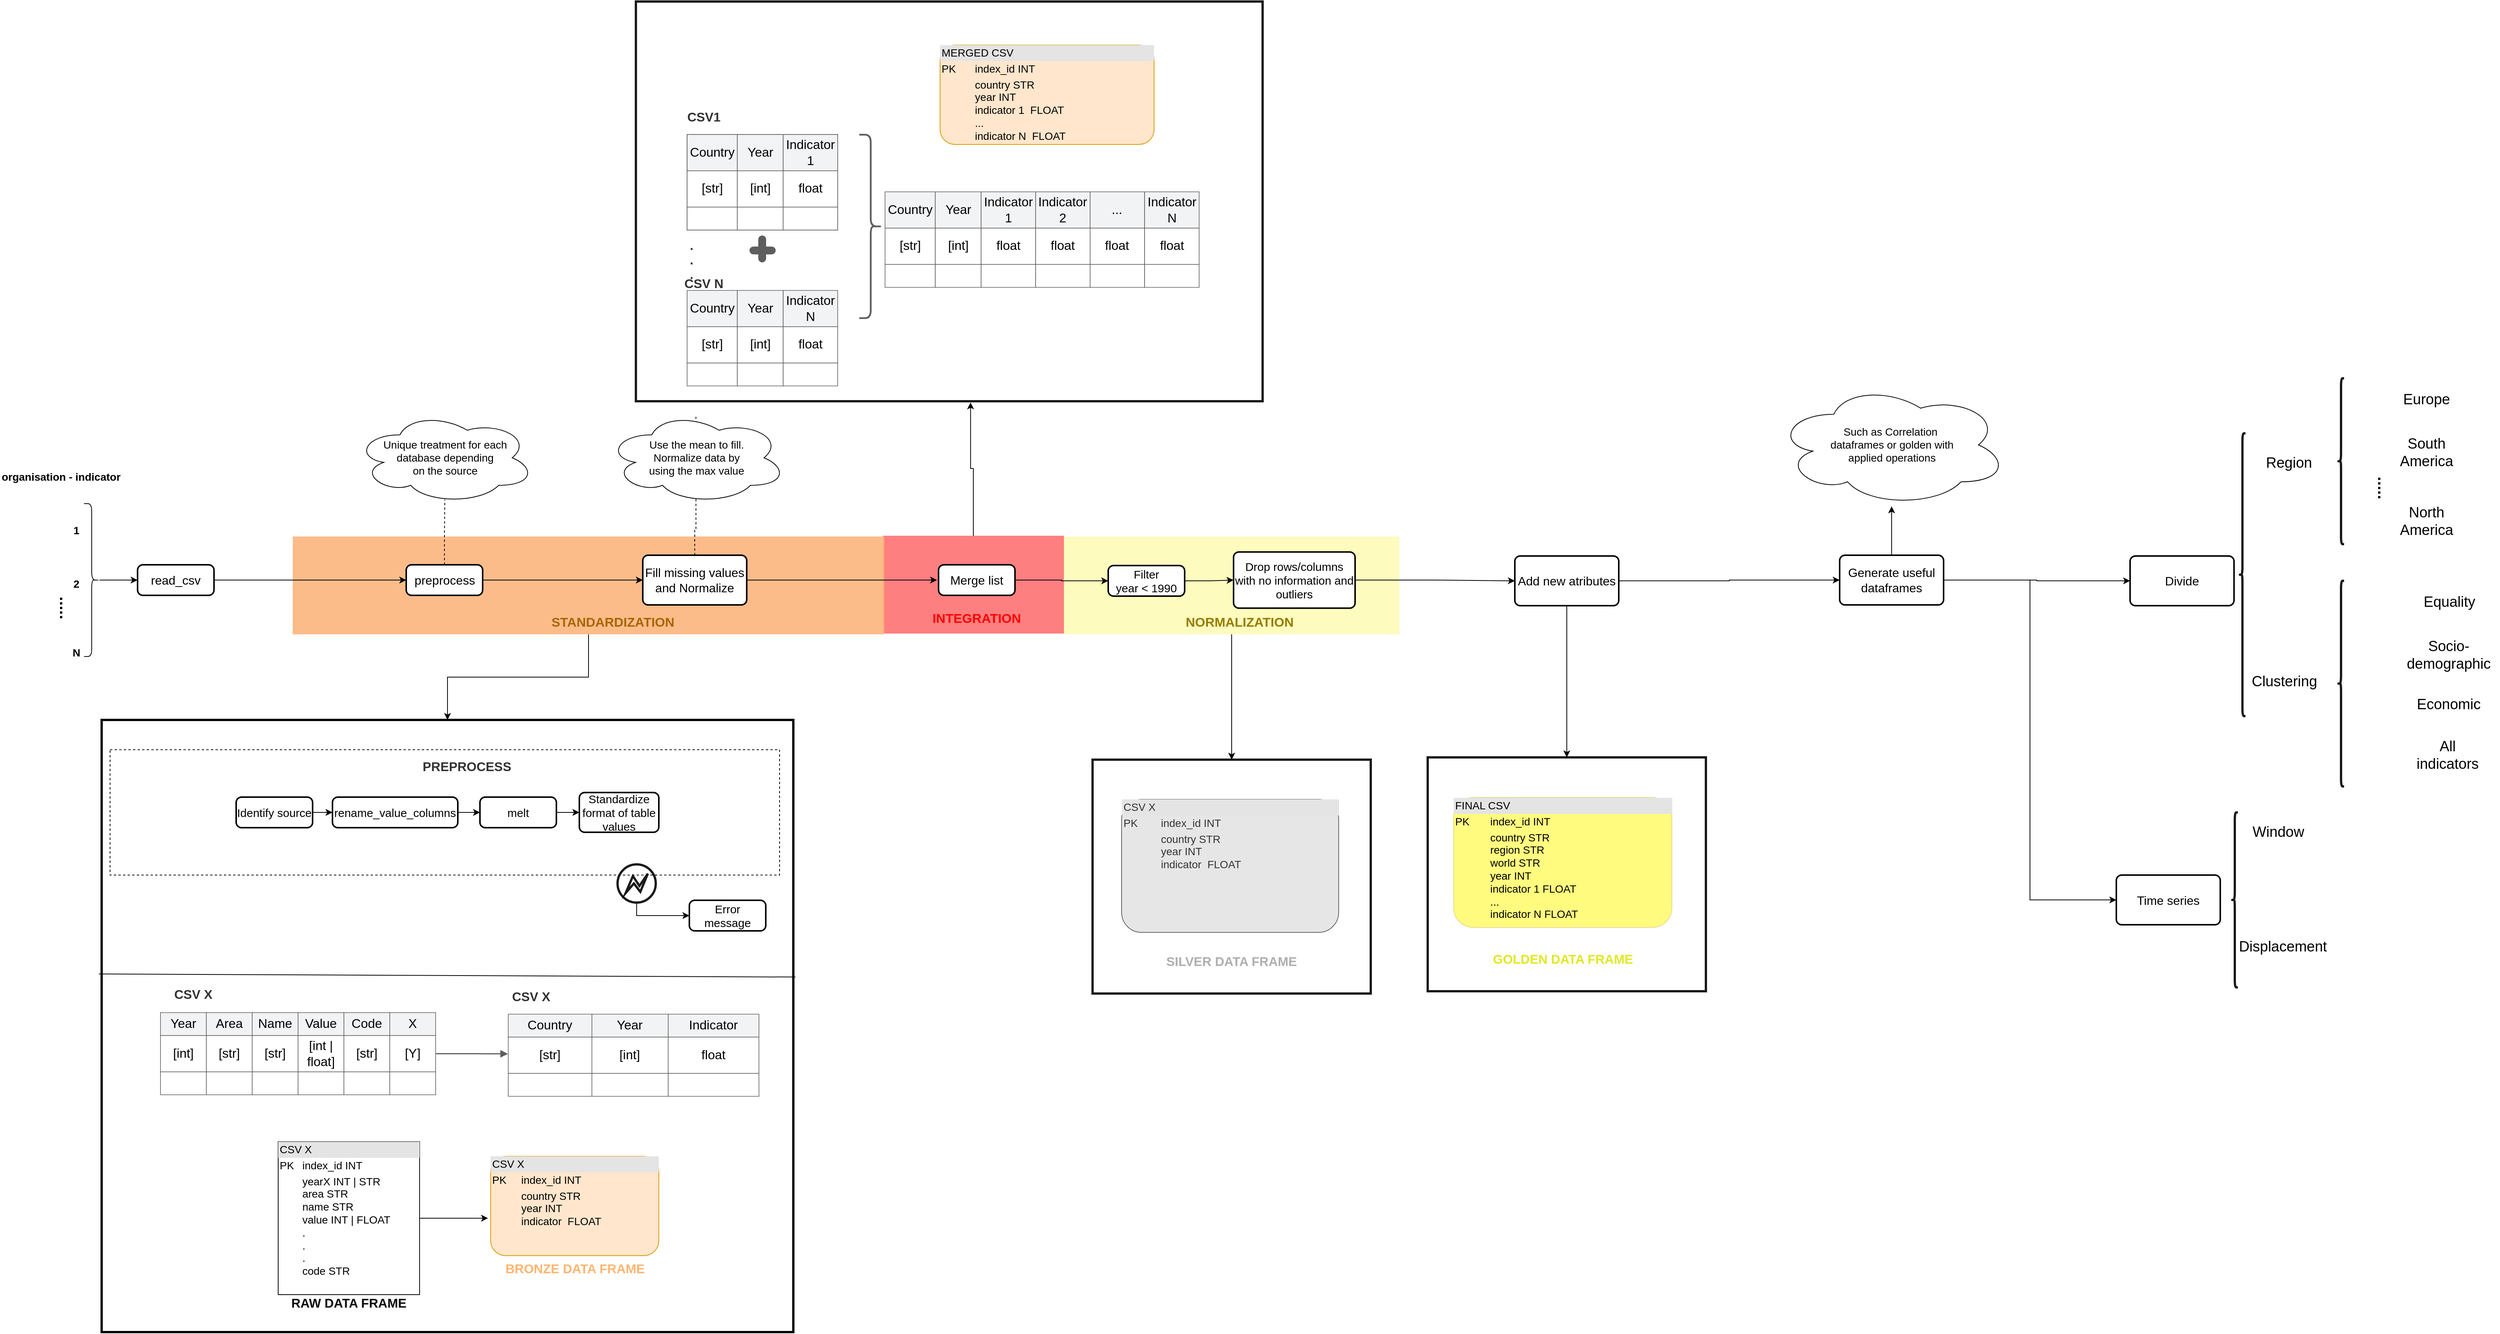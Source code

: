 <mxfile version="20.0.4" type="device"><diagram id="fOtdkiaOaogUFahWr9ya" name="Page-1"><mxGraphModel dx="1738" dy="2013" grid="0" gridSize="10" guides="1" tooltips="1" connect="1" arrows="1" fold="1" page="1" pageScale="1" pageWidth="850" pageHeight="1100" background="#ffffff" math="0" shadow="0"><root><mxCell id="0"/><mxCell id="1" parent="0"/><mxCell id="hQyGz6Mn6sfCY_k-lSlu-11" value="" style="rounded=0;whiteSpace=wrap;html=1;shadow=0;glass=0;labelBackgroundColor=#FDF7FF;sketch=0;fontSize=19;fontColor=#9C949A;strokeColor=default;strokeWidth=3;fillColor=none;opacity=90;" vertex="1" parent="1"><mxGeometry x="1449.5" y="455" width="364" height="306" as="geometry"/></mxCell><mxCell id="hQyGz6Mn6sfCY_k-lSlu-22" style="edgeStyle=orthogonalEdgeStyle;rounded=0;orthogonalLoop=1;jettySize=auto;html=1;fontColor=#967D00;" edge="1" parent="1" source="hQyGz6Mn6sfCY_k-lSlu-5" target="hQyGz6Mn6sfCY_k-lSlu-11"><mxGeometry relative="1" as="geometry"/></mxCell><mxCell id="hQyGz6Mn6sfCY_k-lSlu-5" value="" style="rounded=0;whiteSpace=wrap;html=1;fontSize=15;fillColor=#FCF87E;opacity=50;strokeColor=none;" vertex="1" parent="1"><mxGeometry x="1412" y="163" width="439" height="128" as="geometry"/></mxCell><mxCell id="hQyGz6Mn6sfCY_k-lSlu-30" style="edgeStyle=orthogonalEdgeStyle;rounded=0;orthogonalLoop=1;jettySize=auto;html=1;entryX=0.534;entryY=1.003;entryDx=0;entryDy=0;entryPerimeter=0;fontColor=#967D00;" edge="1" parent="1" source="xh4NHgfW4Vpct7jD42i7-13" target="R3XSM7Yb_mV5I6MvcC-u-404"><mxGeometry relative="1" as="geometry"/></mxCell><mxCell id="xh4NHgfW4Vpct7jD42i7-13" value="" style="rounded=0;whiteSpace=wrap;html=1;fontSize=15;fillColor=#FC0000;opacity=50;strokeColor=none;" parent="1" vertex="1"><mxGeometry x="1175" y="162" width="237" height="128" as="geometry"/></mxCell><mxCell id="hQyGz6Mn6sfCY_k-lSlu-23" style="edgeStyle=orthogonalEdgeStyle;rounded=0;orthogonalLoop=1;jettySize=auto;html=1;entryX=0.5;entryY=0;entryDx=0;entryDy=0;fontColor=#967D00;" edge="1" parent="1" source="xh4NHgfW4Vpct7jD42i7-11" target="R3XSM7Yb_mV5I6MvcC-u-223"><mxGeometry relative="1" as="geometry"/></mxCell><mxCell id="xh4NHgfW4Vpct7jD42i7-11" value="" style="rounded=0;whiteSpace=wrap;html=1;fontSize=15;fillColor=#FCB57E;opacity=90;strokeColor=none;" parent="1" vertex="1"><mxGeometry x="403" y="163" width="774" height="128" as="geometry"/></mxCell><mxCell id="R3XSM7Yb_mV5I6MvcC-u-404" value="" style="rounded=0;whiteSpace=wrap;html=1;shadow=0;glass=0;labelBackgroundColor=#FDF7FF;sketch=0;fontSize=19;fontColor=#9C949A;strokeColor=default;strokeWidth=3;fillColor=none;opacity=90;" parent="1" vertex="1"><mxGeometry x="852" y="-537" width="820" height="523" as="geometry"/></mxCell><mxCell id="R3XSM7Yb_mV5I6MvcC-u-280" value="" style="rounded=0;whiteSpace=wrap;html=1;fontSize=14;fillColor=none;dashed=1;" parent="1" vertex="1"><mxGeometry x="164" y="442" width="876" height="164" as="geometry"/></mxCell><mxCell id="R3XSM7Yb_mV5I6MvcC-u-223" value="" style="rounded=0;whiteSpace=wrap;html=1;fontSize=14;fillColor=none;strokeWidth=3;" parent="1" vertex="1"><mxGeometry x="153" y="403" width="905" height="801" as="geometry"/></mxCell><mxCell id="R3XSM7Yb_mV5I6MvcC-u-1" value="" style="shape=image;html=1;verticalAlign=top;verticalLabelPosition=bottom;labelBackgroundColor=#ffffff;imageAspect=0;aspect=fixed;image=https://cdn1.iconfinder.com/data/icons/bootstrap-vol-3/16/filetype-csv-128.png" parent="1" vertex="1"><mxGeometry x="80" y="120" width="40" height="40" as="geometry"/></mxCell><mxCell id="R3XSM7Yb_mV5I6MvcC-u-2" value="" style="shape=image;html=1;verticalAlign=top;verticalLabelPosition=bottom;labelBackgroundColor=#ffffff;imageAspect=0;aspect=fixed;image=https://cdn1.iconfinder.com/data/icons/bootstrap-vol-3/16/filetype-csv-128.png" parent="1" vertex="1"><mxGeometry x="80" y="190" width="40" height="40" as="geometry"/></mxCell><mxCell id="R3XSM7Yb_mV5I6MvcC-u-3" value="" style="shape=image;html=1;verticalAlign=top;verticalLabelPosition=bottom;labelBackgroundColor=#ffffff;imageAspect=0;aspect=fixed;image=https://cdn1.iconfinder.com/data/icons/bootstrap-vol-3/16/filetype-csv-128.png" parent="1" vertex="1"><mxGeometry x="80" y="280" width="40" height="40" as="geometry"/></mxCell><mxCell id="R3XSM7Yb_mV5I6MvcC-u-4" value="&lt;b&gt;&lt;font style=&quot;font-size: 14px;&quot;&gt;1&lt;/font&gt;&lt;/b&gt;" style="text;html=1;strokeColor=none;fillColor=none;align=center;verticalAlign=middle;whiteSpace=wrap;rounded=0;" parent="1" vertex="1"><mxGeometry x="90" y="140" width="60" height="30" as="geometry"/></mxCell><mxCell id="R3XSM7Yb_mV5I6MvcC-u-5" value="&lt;b&gt;&lt;font style=&quot;font-size: 14px;&quot;&gt;2&lt;/font&gt;&lt;/b&gt;" style="text;html=1;strokeColor=none;fillColor=none;align=center;verticalAlign=middle;whiteSpace=wrap;rounded=0;" parent="1" vertex="1"><mxGeometry x="90" y="210" width="60" height="30" as="geometry"/></mxCell><mxCell id="R3XSM7Yb_mV5I6MvcC-u-6" value="&lt;b&gt;&lt;font style=&quot;font-size: 14px;&quot;&gt;N&lt;/font&gt;&lt;/b&gt;" style="text;html=1;strokeColor=none;fillColor=none;align=center;verticalAlign=middle;whiteSpace=wrap;rounded=0;" parent="1" vertex="1"><mxGeometry x="90" y="300" width="60" height="30" as="geometry"/></mxCell><mxCell id="R3XSM7Yb_mV5I6MvcC-u-10" value="" style="endArrow=none;dashed=1;html=1;rounded=0;fontSize=14;strokeWidth=3;dashPattern=1 1;" parent="1" edge="1"><mxGeometry width="50" height="50" relative="1" as="geometry"><mxPoint x="100" y="270" as="sourcePoint"/><mxPoint x="100" y="240" as="targetPoint"/></mxGeometry></mxCell><mxCell id="R3XSM7Yb_mV5I6MvcC-u-17" style="edgeStyle=orthogonalEdgeStyle;rounded=0;orthogonalLoop=1;jettySize=auto;html=1;entryX=0;entryY=0.5;entryDx=0;entryDy=0;fontSize=14;strokeWidth=1;" parent="1" source="R3XSM7Yb_mV5I6MvcC-u-13" target="R3XSM7Yb_mV5I6MvcC-u-15" edge="1"><mxGeometry relative="1" as="geometry"/></mxCell><mxCell id="R3XSM7Yb_mV5I6MvcC-u-13" value="" style="shape=curlyBracket;whiteSpace=wrap;html=1;rounded=1;flipH=1;fontSize=14;size=0.5;" parent="1" vertex="1"><mxGeometry x="130" y="120" width="20" height="200" as="geometry"/></mxCell><mxCell id="R3XSM7Yb_mV5I6MvcC-u-262" style="edgeStyle=orthogonalEdgeStyle;rounded=0;orthogonalLoop=1;jettySize=auto;html=1;entryX=0;entryY=0.5;entryDx=0;entryDy=0;fontSize=19;endArrow=classic;endFill=1;strokeWidth=1;" parent="1" source="R3XSM7Yb_mV5I6MvcC-u-15" target="R3XSM7Yb_mV5I6MvcC-u-18" edge="1"><mxGeometry relative="1" as="geometry"/></mxCell><mxCell id="R3XSM7Yb_mV5I6MvcC-u-15" value="read_csv" style="rounded=1;whiteSpace=wrap;html=1;absoluteArcSize=1;arcSize=14;strokeWidth=2;fontSize=16;" parent="1" vertex="1"><mxGeometry x="200" y="200" width="100" height="40" as="geometry"/></mxCell><mxCell id="R3XSM7Yb_mV5I6MvcC-u-22" style="edgeStyle=orthogonalEdgeStyle;rounded=0;orthogonalLoop=1;jettySize=auto;html=1;entryX=0.5;entryY=0.956;entryDx=0;entryDy=0;entryPerimeter=0;fontSize=14;strokeWidth=1;dashed=1;endArrow=none;endFill=0;" parent="1" source="R3XSM7Yb_mV5I6MvcC-u-18" target="R3XSM7Yb_mV5I6MvcC-u-20" edge="1"><mxGeometry relative="1" as="geometry"/></mxCell><mxCell id="TYHqvzjAZ8cryNzLJb-R-1" style="edgeStyle=orthogonalEdgeStyle;rounded=0;orthogonalLoop=1;jettySize=auto;html=1;entryX=0;entryY=0.5;entryDx=0;entryDy=0;" parent="1" source="R3XSM7Yb_mV5I6MvcC-u-18" target="R3XSM7Yb_mV5I6MvcC-u-341" edge="1"><mxGeometry relative="1" as="geometry"/></mxCell><mxCell id="R3XSM7Yb_mV5I6MvcC-u-18" value="preprocess" style="rounded=1;whiteSpace=wrap;html=1;absoluteArcSize=1;arcSize=14;strokeWidth=2;fontSize=16;" parent="1" vertex="1"><mxGeometry x="551.5" y="200" width="100" height="40" as="geometry"/></mxCell><mxCell id="R3XSM7Yb_mV5I6MvcC-u-19" value="&lt;b&gt;organisation - indicator&lt;/b&gt;" style="text;html=1;strokeColor=none;fillColor=none;align=center;verticalAlign=middle;whiteSpace=wrap;rounded=0;fontSize=14;" parent="1" vertex="1"><mxGeometry x="20" y="70" width="160" height="30" as="geometry"/></mxCell><mxCell id="R3XSM7Yb_mV5I6MvcC-u-20" value="Unique treatment for each &lt;br&gt;database depending &lt;br&gt;on the source" style="ellipse;shape=cloud;whiteSpace=wrap;html=1;rounded=0;fontSize=14;" parent="1" vertex="1"><mxGeometry x="484.5" width="235" height="120" as="geometry"/></mxCell><mxCell id="R3XSM7Yb_mV5I6MvcC-u-180" value="" style="group;dropTarget=0;pointerEvents=0;html=1;" parent="1" vertex="1"><mxGeometry x="229.97" y="786" width="360" height="107" as="geometry"/></mxCell><mxCell id="R3XSM7Yb_mV5I6MvcC-u-181" value="Year " style="shape=partialRectangle;html=1;whiteSpace=wrap;connectable=0;fillColor=#f2f3f5;strokeOpacity=100;verticalAlign=middle;spacing=3.8;strokeColor=#5e5e5e;rounded=1;absoluteArcSize=1;arcSize=9;strokeWidth=0.8;fontSize=16.7;" parent="R3XSM7Yb_mV5I6MvcC-u-180" vertex="1"><mxGeometry width="60" height="30" as="geometry"/></mxCell><mxCell id="R3XSM7Yb_mV5I6MvcC-u-182" value="Area " style="shape=partialRectangle;html=1;whiteSpace=wrap;connectable=0;fillColor=#f2f3f5;strokeOpacity=100;verticalAlign=middle;spacing=3.8;strokeColor=#5e5e5e;rounded=1;absoluteArcSize=1;arcSize=9;strokeWidth=0.8;fontSize=16.7;" parent="R3XSM7Yb_mV5I6MvcC-u-180" vertex="1"><mxGeometry x="60" width="60" height="30" as="geometry"/></mxCell><mxCell id="R3XSM7Yb_mV5I6MvcC-u-183" value="Name " style="shape=partialRectangle;html=1;whiteSpace=wrap;connectable=0;fillColor=#f2f3f5;strokeOpacity=100;verticalAlign=middle;spacing=3.8;strokeColor=#5e5e5e;rounded=1;absoluteArcSize=1;arcSize=9;strokeWidth=0.8;fontSize=16.7;" parent="R3XSM7Yb_mV5I6MvcC-u-180" vertex="1"><mxGeometry x="120" width="60" height="30" as="geometry"/></mxCell><mxCell id="R3XSM7Yb_mV5I6MvcC-u-184" value="Value" style="shape=partialRectangle;html=1;whiteSpace=wrap;connectable=0;fillColor=#f2f3f5;strokeOpacity=100;fillOpacity=100;verticalAlign=middle;spacing=3.8;strokeColor=#5e5e5e;rounded=1;absoluteArcSize=1;arcSize=9;strokeWidth=0.8;fontSize=16.7;" parent="R3XSM7Yb_mV5I6MvcC-u-180" vertex="1"><mxGeometry x="180" width="60" height="30" as="geometry"/></mxCell><mxCell id="R3XSM7Yb_mV5I6MvcC-u-185" value="Code " style="shape=partialRectangle;html=1;whiteSpace=wrap;connectable=0;fillColor=#f2f3f5;strokeOpacity=100;fillOpacity=100;verticalAlign=middle;spacing=3.8;strokeColor=#5e5e5e;rounded=1;absoluteArcSize=1;arcSize=9;strokeWidth=0.8;fontSize=16.7;" parent="R3XSM7Yb_mV5I6MvcC-u-180" vertex="1"><mxGeometry x="240" width="60" height="30" as="geometry"/></mxCell><mxCell id="R3XSM7Yb_mV5I6MvcC-u-186" value="X" style="shape=partialRectangle;html=1;whiteSpace=wrap;connectable=0;fillColor=#f2f3f5;strokeOpacity=100;fillOpacity=100;verticalAlign=middle;spacing=3.8;strokeColor=#5e5e5e;rounded=1;absoluteArcSize=1;arcSize=9;strokeWidth=0.8;fontSize=16.7;" parent="R3XSM7Yb_mV5I6MvcC-u-180" vertex="1"><mxGeometry x="300" width="60" height="30" as="geometry"/></mxCell><mxCell id="R3XSM7Yb_mV5I6MvcC-u-187" value="[int]" style="shape=partialRectangle;html=1;whiteSpace=wrap;connectable=0;strokeOpacity=100;verticalAlign=middle;spacing=3.8;strokeColor=#5e5e5e;rounded=1;absoluteArcSize=1;arcSize=9;strokeWidth=0.8;fontSize=16.7;" parent="R3XSM7Yb_mV5I6MvcC-u-180" vertex="1"><mxGeometry y="30" width="60" height="47.5" as="geometry"/></mxCell><mxCell id="R3XSM7Yb_mV5I6MvcC-u-188" value="[str]" style="shape=partialRectangle;html=1;whiteSpace=wrap;connectable=0;strokeOpacity=100;verticalAlign=middle;spacing=3.8;strokeColor=#5e5e5e;rounded=1;absoluteArcSize=1;arcSize=9;strokeWidth=0.8;fontSize=16.7;" parent="R3XSM7Yb_mV5I6MvcC-u-180" vertex="1"><mxGeometry x="60" y="30" width="60" height="47.5" as="geometry"/></mxCell><mxCell id="R3XSM7Yb_mV5I6MvcC-u-189" value="[str]" style="shape=partialRectangle;html=1;whiteSpace=wrap;connectable=0;strokeOpacity=100;verticalAlign=middle;spacing=3.8;strokeColor=#5e5e5e;rounded=1;absoluteArcSize=1;arcSize=9;strokeWidth=0.8;fontSize=16.7;" parent="R3XSM7Yb_mV5I6MvcC-u-180" vertex="1"><mxGeometry x="120" y="30" width="60" height="47.5" as="geometry"/></mxCell><mxCell id="R3XSM7Yb_mV5I6MvcC-u-190" value="[int | float]" style="shape=partialRectangle;html=1;whiteSpace=wrap;connectable=0;strokeOpacity=100;verticalAlign=middle;spacing=3.8;strokeColor=#5e5e5e;rounded=1;absoluteArcSize=1;arcSize=9;strokeWidth=0.8;fontSize=16.7;" parent="R3XSM7Yb_mV5I6MvcC-u-180" vertex="1"><mxGeometry x="180" y="30" width="60" height="47.5" as="geometry"/></mxCell><mxCell id="R3XSM7Yb_mV5I6MvcC-u-191" value="[str]" style="shape=partialRectangle;html=1;whiteSpace=wrap;connectable=0;strokeOpacity=100;verticalAlign=middle;spacing=3.8;strokeColor=#5e5e5e;rounded=1;absoluteArcSize=1;arcSize=9;strokeWidth=0.8;fontSize=16.7;" parent="R3XSM7Yb_mV5I6MvcC-u-180" vertex="1"><mxGeometry x="240" y="30" width="60" height="47.5" as="geometry"/></mxCell><mxCell id="R3XSM7Yb_mV5I6MvcC-u-192" value="[Y]" style="shape=partialRectangle;html=1;whiteSpace=wrap;connectable=0;strokeOpacity=100;verticalAlign=middle;spacing=3.8;strokeColor=#5e5e5e;rounded=1;absoluteArcSize=1;arcSize=9;strokeWidth=0.8;fontSize=16.7;" parent="R3XSM7Yb_mV5I6MvcC-u-180" vertex="1"><mxGeometry x="300" y="30" width="60" height="47.5" as="geometry"/></mxCell><mxCell id="R3XSM7Yb_mV5I6MvcC-u-193" value="" style="shape=partialRectangle;html=1;whiteSpace=wrap;connectable=0;strokeOpacity=100;verticalAlign=middle;spacing=3.8;strokeColor=#5e5e5e;rounded=1;absoluteArcSize=1;arcSize=9;strokeWidth=0.8;fontSize=13;" parent="R3XSM7Yb_mV5I6MvcC-u-180" vertex="1"><mxGeometry y="77.5" width="60" height="30" as="geometry"/></mxCell><mxCell id="R3XSM7Yb_mV5I6MvcC-u-194" value="" style="shape=partialRectangle;html=1;whiteSpace=wrap;connectable=0;strokeOpacity=100;verticalAlign=middle;spacing=3.8;strokeColor=#5e5e5e;rounded=1;absoluteArcSize=1;arcSize=9;strokeWidth=0.8;fontSize=13;" parent="R3XSM7Yb_mV5I6MvcC-u-180" vertex="1"><mxGeometry x="60" y="77.5" width="60" height="30" as="geometry"/></mxCell><mxCell id="R3XSM7Yb_mV5I6MvcC-u-195" value="" style="shape=partialRectangle;html=1;whiteSpace=wrap;connectable=0;strokeOpacity=100;verticalAlign=middle;spacing=3.8;strokeColor=#5e5e5e;rounded=1;absoluteArcSize=1;arcSize=9;strokeWidth=0.8;fontSize=13;" parent="R3XSM7Yb_mV5I6MvcC-u-180" vertex="1"><mxGeometry x="120" y="77.5" width="60" height="30" as="geometry"/></mxCell><mxCell id="R3XSM7Yb_mV5I6MvcC-u-196" value="" style="shape=partialRectangle;html=1;whiteSpace=wrap;connectable=0;strokeOpacity=100;verticalAlign=middle;spacing=3.8;strokeColor=#5e5e5e;rounded=1;absoluteArcSize=1;arcSize=9;strokeWidth=0.8;fontSize=13;" parent="R3XSM7Yb_mV5I6MvcC-u-180" vertex="1"><mxGeometry x="180" y="77.5" width="60" height="30" as="geometry"/></mxCell><mxCell id="R3XSM7Yb_mV5I6MvcC-u-197" value="" style="shape=partialRectangle;html=1;whiteSpace=wrap;connectable=0;strokeOpacity=100;verticalAlign=middle;spacing=3.8;strokeColor=#5e5e5e;rounded=1;absoluteArcSize=1;arcSize=9;strokeWidth=0.8;fontSize=13;" parent="R3XSM7Yb_mV5I6MvcC-u-180" vertex="1"><mxGeometry x="240" y="77.5" width="60" height="30" as="geometry"/></mxCell><mxCell id="R3XSM7Yb_mV5I6MvcC-u-198" value="" style="shape=partialRectangle;html=1;whiteSpace=wrap;connectable=0;strokeOpacity=100;verticalAlign=middle;spacing=3.8;strokeColor=#5e5e5e;rounded=1;absoluteArcSize=1;arcSize=9;strokeWidth=0.8;fontSize=13;" parent="R3XSM7Yb_mV5I6MvcC-u-180" vertex="1"><mxGeometry x="300" y="77.5" width="60" height="30" as="geometry"/></mxCell><mxCell id="R3XSM7Yb_mV5I6MvcC-u-199" value="" style="group;dropTarget=0;pointerEvents=0;html=1;" parent="1" vertex="1"><mxGeometry x="684.97" y="788" width="328" height="107" as="geometry"/></mxCell><mxCell id="R3XSM7Yb_mV5I6MvcC-u-200" value="Country" style="shape=partialRectangle;html=1;whiteSpace=wrap;connectable=0;fillColor=#f2f3f5;strokeOpacity=100;verticalAlign=middle;spacing=3.8;strokeColor=#5e5e5e;rounded=1;absoluteArcSize=1;arcSize=9;strokeWidth=0.8;fontSize=16.7;" parent="R3XSM7Yb_mV5I6MvcC-u-199" vertex="1"><mxGeometry width="109.457" height="30" as="geometry"/></mxCell><mxCell id="R3XSM7Yb_mV5I6MvcC-u-201" value="Year" style="shape=partialRectangle;html=1;whiteSpace=wrap;connectable=0;fillColor=#f2f3f5;strokeOpacity=100;verticalAlign=middle;spacing=3.8;strokeColor=#5e5e5e;rounded=1;absoluteArcSize=1;arcSize=9;strokeWidth=0.8;fontSize=16.7;" parent="R3XSM7Yb_mV5I6MvcC-u-199" vertex="1"><mxGeometry x="109.457" width="99.898" height="30" as="geometry"/></mxCell><mxCell id="R3XSM7Yb_mV5I6MvcC-u-202" value="Indicator" style="shape=partialRectangle;html=1;whiteSpace=wrap;connectable=0;fillColor=#f2f3f5;strokeOpacity=100;verticalAlign=middle;spacing=3.8;strokeColor=#5e5e5e;rounded=1;absoluteArcSize=1;arcSize=9;strokeWidth=0.8;fontSize=16.7;" parent="R3XSM7Yb_mV5I6MvcC-u-199" vertex="1"><mxGeometry x="209.355" width="118.707" height="30" as="geometry"/></mxCell><mxCell id="R3XSM7Yb_mV5I6MvcC-u-203" value="[str]" style="shape=partialRectangle;html=1;whiteSpace=wrap;connectable=0;strokeOpacity=100;verticalAlign=middle;spacing=3.8;strokeColor=#5e5e5e;rounded=1;absoluteArcSize=1;arcSize=9;strokeWidth=0.8;fontSize=16.7;" parent="R3XSM7Yb_mV5I6MvcC-u-199" vertex="1"><mxGeometry y="30" width="109.457" height="47.5" as="geometry"/></mxCell><mxCell id="R3XSM7Yb_mV5I6MvcC-u-204" value="[int]" style="shape=partialRectangle;html=1;whiteSpace=wrap;connectable=0;strokeOpacity=100;verticalAlign=middle;spacing=3.8;strokeColor=#5e5e5e;rounded=1;absoluteArcSize=1;arcSize=9;strokeWidth=0.8;fontSize=16.7;" parent="R3XSM7Yb_mV5I6MvcC-u-199" vertex="1"><mxGeometry x="109.457" y="30" width="99.898" height="47.5" as="geometry"/></mxCell><mxCell id="R3XSM7Yb_mV5I6MvcC-u-205" value="float" style="shape=partialRectangle;html=1;whiteSpace=wrap;connectable=0;strokeOpacity=100;verticalAlign=middle;spacing=3.8;strokeColor=#5e5e5e;rounded=1;absoluteArcSize=1;arcSize=9;strokeWidth=0.8;fontSize=16.7;" parent="R3XSM7Yb_mV5I6MvcC-u-199" vertex="1"><mxGeometry x="209.295" y="30" width="118.707" height="47.5" as="geometry"/></mxCell><mxCell id="R3XSM7Yb_mV5I6MvcC-u-206" value="" style="shape=partialRectangle;html=1;whiteSpace=wrap;connectable=0;strokeOpacity=100;verticalAlign=middle;spacing=3.8;strokeColor=#5e5e5e;rounded=1;absoluteArcSize=1;arcSize=9;strokeWidth=0.8;fontSize=13;" parent="R3XSM7Yb_mV5I6MvcC-u-199" vertex="1"><mxGeometry y="77.5" width="109.457" height="30" as="geometry"/></mxCell><mxCell id="R3XSM7Yb_mV5I6MvcC-u-207" value="" style="shape=partialRectangle;html=1;whiteSpace=wrap;connectable=0;strokeOpacity=100;verticalAlign=middle;spacing=3.8;strokeColor=#5e5e5e;rounded=1;absoluteArcSize=1;arcSize=9;strokeWidth=0.8;fontSize=13;" parent="R3XSM7Yb_mV5I6MvcC-u-199" vertex="1"><mxGeometry x="109.457" y="77.5" width="99.898" height="30" as="geometry"/></mxCell><mxCell id="R3XSM7Yb_mV5I6MvcC-u-208" value="" style="shape=partialRectangle;html=1;whiteSpace=wrap;connectable=0;strokeOpacity=100;verticalAlign=middle;spacing=3.8;strokeColor=#5e5e5e;rounded=1;absoluteArcSize=1;arcSize=9;strokeWidth=0.8;fontSize=13;" parent="R3XSM7Yb_mV5I6MvcC-u-199" vertex="1"><mxGeometry x="209.355" y="77.5" width="118.707" height="30" as="geometry"/></mxCell><UserObject label="" lucidchartObjectId="cMGt6G3myTZU" id="R3XSM7Yb_mV5I6MvcC-u-209"><mxCell style="html=1;jettySize=18;whiteSpace=wrap;fontSize=13;strokeColor=#5E5E5E;strokeWidth=1.5;rounded=1;arcSize=12;edgeStyle=orthogonalEdgeStyle;startArrow=none;endArrow=block;endFill=1;exitX=1.001;exitY=0.5;exitPerimeter=0;entryX=-0.002;entryY=0.483;entryPerimeter=0;" parent="1" source="R3XSM7Yb_mV5I6MvcC-u-180" target="R3XSM7Yb_mV5I6MvcC-u-199" edge="1"><mxGeometry width="100" height="100" relative="1" as="geometry"><Array as="points"/></mxGeometry></mxCell></UserObject><UserObject label="CSV X" lucidchartObjectId="cNGt8vhdh5Gm" id="R3XSM7Yb_mV5I6MvcC-u-210"><mxCell style="html=1;overflow=block;blockSpacing=1;whiteSpace=wrap;fontSize=16.7;fontColor=#333333;align=center;spacing=3.8;strokeOpacity=0;fillOpacity=0;rounded=1;absoluteArcSize=1;arcSize=9;fillColor=#ffffff;strokeWidth=2.3;fontStyle=1" parent="1" vertex="1"><mxGeometry x="182.97" y="740" width="180" height="45" as="geometry"/></mxCell></UserObject><UserObject label="CSV X" lucidchartObjectId="wNGt5h1TOMRM" id="R3XSM7Yb_mV5I6MvcC-u-211"><mxCell style="html=1;overflow=block;blockSpacing=1;whiteSpace=wrap;fontSize=16.7;fontColor=#333333;align=center;spacing=3.8;strokeOpacity=0;fillOpacity=0;rounded=1;absoluteArcSize=1;arcSize=9;fillColor=#ffffff;strokeWidth=2.3;fontStyle=1" parent="1" vertex="1"><mxGeometry x="624.97" y="743" width="180" height="45" as="geometry"/></mxCell></UserObject><mxCell id="R3XSM7Yb_mV5I6MvcC-u-226" style="edgeStyle=orthogonalEdgeStyle;rounded=0;orthogonalLoop=1;jettySize=auto;html=1;entryX=-0.016;entryY=0.623;entryDx=0;entryDy=0;entryPerimeter=0;fontSize=14;endArrow=classic;endFill=1;strokeWidth=1;" parent="1" source="R3XSM7Yb_mV5I6MvcC-u-221" target="R3XSM7Yb_mV5I6MvcC-u-222" edge="1"><mxGeometry relative="1" as="geometry"/></mxCell><mxCell id="R3XSM7Yb_mV5I6MvcC-u-221" value="&lt;div style=&quot;box-sizing:border-box;width:100%;background:#e4e4e4;padding:2px;&quot;&gt;CSV X&lt;/div&gt;&lt;table style=&quot;width:100%;font-size:1em;&quot; cellpadding=&quot;2&quot; cellspacing=&quot;0&quot;&gt;&lt;tbody&gt;&lt;tr&gt;&lt;td&gt;PK&lt;/td&gt;&lt;td&gt;index_id INT&lt;/td&gt;&lt;/tr&gt;&lt;tr&gt;&lt;td&gt;&lt;br&gt;&lt;/td&gt;&lt;td&gt;yearX INT | STR&lt;br&gt;area STR&lt;br&gt;name STR&lt;br&gt;value INT | FLOAT&lt;br&gt;.&lt;br&gt;.&lt;br&gt;.&lt;br&gt;code STR&lt;br&gt;&lt;br&gt;&lt;/td&gt;&lt;/tr&gt;&lt;tr&gt;&lt;td&gt;&lt;/td&gt;&lt;td&gt;&lt;br&gt;&lt;/td&gt;&lt;/tr&gt;&lt;/tbody&gt;&lt;/table&gt;" style="verticalAlign=top;align=left;overflow=fill;html=1;rounded=0;fontSize=14;glass=0;sketch=0;perimeterSpacing=0;" parent="1" vertex="1"><mxGeometry x="383.97" y="955" width="185" height="200" as="geometry"/></mxCell><mxCell id="R3XSM7Yb_mV5I6MvcC-u-222" value="&lt;div style=&quot;box-sizing:border-box;width:100%;background:#e4e4e4;padding:2px;&quot;&gt;CSV X&lt;/div&gt;&lt;table style=&quot;width:100%;font-size:1em;&quot; cellpadding=&quot;2&quot; cellspacing=&quot;0&quot;&gt;&lt;tbody&gt;&lt;tr&gt;&lt;td&gt;PK&lt;/td&gt;&lt;td&gt;index_id INT&lt;br&gt;&lt;/td&gt;&lt;/tr&gt;&lt;tr&gt;&lt;td&gt;&lt;br&gt;&lt;/td&gt;&lt;td&gt;country STR&lt;br&gt;year INT&lt;br&gt;indicator&amp;nbsp; FLOAT&lt;br&gt;&lt;br&gt;&lt;br&gt;&lt;/td&gt;&lt;/tr&gt;&lt;tr&gt;&lt;td&gt;&lt;/td&gt;&lt;td&gt;&lt;br&gt;&lt;/td&gt;&lt;/tr&gt;&lt;/tbody&gt;&lt;/table&gt;" style="verticalAlign=top;align=left;overflow=fill;html=1;rounded=1;fontSize=14;fillColor=#ffe6cc;strokeColor=#d79b00;" parent="1" vertex="1"><mxGeometry x="662" y="974" width="220" height="130" as="geometry"/></mxCell><mxCell id="R3XSM7Yb_mV5I6MvcC-u-261" value="" style="endArrow=none;html=1;rounded=0;fontSize=19;strokeWidth=1;entryX=1.003;entryY=0.42;entryDx=0;entryDy=0;entryPerimeter=0;exitX=-0.004;exitY=0.415;exitDx=0;exitDy=0;exitPerimeter=0;" parent="1" source="R3XSM7Yb_mV5I6MvcC-u-223" target="R3XSM7Yb_mV5I6MvcC-u-223" edge="1"><mxGeometry width="50" height="50" relative="1" as="geometry"><mxPoint x="150" y="723" as="sourcePoint"/><mxPoint x="238" y="702" as="targetPoint"/></mxGeometry></mxCell><mxCell id="R3XSM7Yb_mV5I6MvcC-u-263" style="edgeStyle=orthogonalEdgeStyle;rounded=0;orthogonalLoop=1;jettySize=auto;html=1;entryX=0;entryY=0.5;entryDx=0;entryDy=0;fontSize=19;endArrow=classic;endFill=1;strokeWidth=1;" parent="1" source="R3XSM7Yb_mV5I6MvcC-u-264" target="R3XSM7Yb_mV5I6MvcC-u-265" edge="1"><mxGeometry relative="1" as="geometry"/></mxCell><mxCell id="R3XSM7Yb_mV5I6MvcC-u-264" value="Identify source" style="rounded=1;whiteSpace=wrap;html=1;absoluteArcSize=1;arcSize=14;strokeWidth=2;fontSize=15;" parent="1" vertex="1"><mxGeometry x="329" y="504" width="100" height="40" as="geometry"/></mxCell><mxCell id="R3XSM7Yb_mV5I6MvcC-u-273" style="edgeStyle=orthogonalEdgeStyle;rounded=0;orthogonalLoop=1;jettySize=auto;html=1;fontSize=19;endArrow=classic;endFill=1;strokeWidth=1;" parent="1" source="R3XSM7Yb_mV5I6MvcC-u-265" target="R3XSM7Yb_mV5I6MvcC-u-267" edge="1"><mxGeometry relative="1" as="geometry"/></mxCell><mxCell id="R3XSM7Yb_mV5I6MvcC-u-265" value="rename_value_columns" style="rounded=1;whiteSpace=wrap;html=1;absoluteArcSize=1;arcSize=14;strokeWidth=2;fontSize=15;" parent="1" vertex="1"><mxGeometry x="455" y="504" width="164" height="40" as="geometry"/></mxCell><mxCell id="R3XSM7Yb_mV5I6MvcC-u-266" style="edgeStyle=orthogonalEdgeStyle;rounded=0;orthogonalLoop=1;jettySize=auto;html=1;entryX=0;entryY=0.5;entryDx=0;entryDy=0;fontSize=19;endArrow=classic;endFill=1;strokeWidth=1;" parent="1" source="R3XSM7Yb_mV5I6MvcC-u-267" target="R3XSM7Yb_mV5I6MvcC-u-268" edge="1"><mxGeometry relative="1" as="geometry"/></mxCell><mxCell id="R3XSM7Yb_mV5I6MvcC-u-267" value="melt" style="rounded=1;whiteSpace=wrap;html=1;absoluteArcSize=1;arcSize=14;strokeWidth=2;fontSize=15;" parent="1" vertex="1"><mxGeometry x="647.97" y="504" width="100" height="40" as="geometry"/></mxCell><mxCell id="R3XSM7Yb_mV5I6MvcC-u-268" value="Standardize format of table values" style="rounded=1;whiteSpace=wrap;html=1;absoluteArcSize=1;arcSize=14;strokeWidth=2;fontSize=15;" parent="1" vertex="1"><mxGeometry x="778" y="498" width="104" height="52" as="geometry"/></mxCell><mxCell id="R3XSM7Yb_mV5I6MvcC-u-269" style="edgeStyle=orthogonalEdgeStyle;rounded=0;orthogonalLoop=1;jettySize=auto;html=1;entryX=0;entryY=0.5;entryDx=0;entryDy=0;fontSize=19;endArrow=classic;endFill=1;strokeWidth=1;" parent="1" target="R3XSM7Yb_mV5I6MvcC-u-271" edge="1"><mxGeometry relative="1" as="geometry"><mxPoint x="894" y="520.533" as="sourcePoint"/></mxGeometry></mxCell><mxCell id="R3XSM7Yb_mV5I6MvcC-u-272" style="edgeStyle=orthogonalEdgeStyle;rounded=0;orthogonalLoop=1;jettySize=auto;html=1;exitX=0.5;exitY=1;exitDx=0;exitDy=0;fontSize=19;endArrow=classic;endFill=1;strokeWidth=1;" parent="1" source="R3XSM7Yb_mV5I6MvcC-u-265" target="R3XSM7Yb_mV5I6MvcC-u-265" edge="1"><mxGeometry relative="1" as="geometry"/></mxCell><mxCell id="R3XSM7Yb_mV5I6MvcC-u-283" style="edgeStyle=orthogonalEdgeStyle;rounded=0;orthogonalLoop=1;jettySize=auto;html=1;entryX=0;entryY=0.5;entryDx=0;entryDy=0;fontSize=19;endArrow=classic;endFill=1;strokeWidth=1;" parent="1" source="R3XSM7Yb_mV5I6MvcC-u-281" target="R3XSM7Yb_mV5I6MvcC-u-282" edge="1"><mxGeometry relative="1" as="geometry"><Array as="points"><mxPoint x="853" y="659"/></Array></mxGeometry></mxCell><mxCell id="R3XSM7Yb_mV5I6MvcC-u-281" value="" style="points=[[0.145,0.145,0],[0.5,0,0],[0.855,0.145,0],[1,0.5,0],[0.855,0.855,0],[0.5,1,0],[0.145,0.855,0],[0,0.5,0]];shape=mxgraph.bpmn.event;html=1;verticalLabelPosition=bottom;labelBackgroundColor=#ffffff;verticalAlign=top;align=center;perimeter=ellipsePerimeter;outlineConnect=0;aspect=fixed;outline=eventInt;symbol=error;rounded=1;shadow=0;glass=0;sketch=0;fontSize=19;strokeColor=default;strokeWidth=3;fillColor=none;opacity=90;" parent="1" vertex="1"><mxGeometry x="828" y="592" width="50" height="50" as="geometry"/></mxCell><mxCell id="R3XSM7Yb_mV5I6MvcC-u-282" value="Error message" style="rounded=1;whiteSpace=wrap;html=1;absoluteArcSize=1;arcSize=14;strokeWidth=2;fontSize=15;" parent="1" vertex="1"><mxGeometry x="921.94" y="639" width="100" height="40" as="geometry"/></mxCell><UserObject label="PREPROCESS" lucidchartObjectId="cNGt8vhdh5Gm" id="R3XSM7Yb_mV5I6MvcC-u-284"><mxCell style="html=1;overflow=block;blockSpacing=1;whiteSpace=wrap;fontSize=16.7;fontColor=#333333;align=center;spacing=3.8;strokeOpacity=0;fillOpacity=0;rounded=1;absoluteArcSize=1;arcSize=9;fillColor=#ffffff;strokeWidth=2.3;fontStyle=1" parent="1" vertex="1"><mxGeometry x="540.5" y="442" width="180" height="45" as="geometry"/></mxCell></UserObject><mxCell id="hQyGz6Mn6sfCY_k-lSlu-3" style="edgeStyle=orthogonalEdgeStyle;rounded=0;orthogonalLoop=1;jettySize=auto;html=1;fontColor=#A86602;" edge="1" parent="1" source="R3XSM7Yb_mV5I6MvcC-u-288" target="hQyGz6Mn6sfCY_k-lSlu-2"><mxGeometry relative="1" as="geometry"/></mxCell><mxCell id="R3XSM7Yb_mV5I6MvcC-u-288" value="Merge list" style="rounded=1;whiteSpace=wrap;html=1;absoluteArcSize=1;arcSize=14;strokeWidth=2;fontSize=16;" parent="1" vertex="1"><mxGeometry x="1248" y="200" width="100" height="40" as="geometry"/></mxCell><mxCell id="R3XSM7Yb_mV5I6MvcC-u-292" value="" style="strokeColor=none;fillColor=none;whiteSpace=wrap;fontSize=13;align=center;spacing=3.8;strokeOpacity=100;rounded=1;absoluteArcSize=1;arcSize=9;strokeWidth=2.3;html=1;" parent="1" vertex="1"><mxGeometry x="1144" y="-363" width="45" height="240" as="geometry"/></mxCell><mxCell id="R3XSM7Yb_mV5I6MvcC-u-293" value="" style="shape=curlyBracket;rounded=1;flipH=1;whiteSpace=wrap;fontSize=13;align=center;spacing=3.8;strokeColor=#5e5e5e;strokeOpacity=100;strokeWidth=2.3;" parent="R3XSM7Yb_mV5I6MvcC-u-292" vertex="1"><mxGeometry width="30" height="240" as="geometry"/></mxCell><mxCell id="R3XSM7Yb_mV5I6MvcC-u-294" value="" style="strokeColor=none;fillColor=none;whiteSpace=wrap;fontSize=13;align=center;spacing=3.8;strokeOpacity=100;rounded=1;absoluteArcSize=1;arcSize=9;strokeWidth=2.3;" parent="R3XSM7Yb_mV5I6MvcC-u-292" vertex="1"><mxGeometry x="30" width="15" height="240" as="geometry"/></mxCell><mxCell id="R3XSM7Yb_mV5I6MvcC-u-295" value="" style="group;dropTarget=0;pointerEvents=0;html=1;fillColor=#eeeeee;strokeColor=#36393d;" parent="1" vertex="1"><mxGeometry x="919" y="-363" width="197" height="125" as="geometry"/></mxCell><mxCell id="R3XSM7Yb_mV5I6MvcC-u-296" value="Country" style="shape=partialRectangle;html=1;whiteSpace=wrap;connectable=0;fillColor=#f2f3f5;strokeOpacity=100;verticalAlign=middle;spacing=3.8;strokeColor=#5e5e5e;rounded=1;absoluteArcSize=1;arcSize=9;strokeWidth=0.8;fontSize=16.7;" parent="R3XSM7Yb_mV5I6MvcC-u-295" vertex="1"><mxGeometry width="65.741" height="47.5" as="geometry"/></mxCell><mxCell id="R3XSM7Yb_mV5I6MvcC-u-297" value="Year" style="shape=partialRectangle;html=1;whiteSpace=wrap;connectable=0;fillColor=#f2f3f5;strokeOpacity=100;verticalAlign=middle;spacing=3.8;strokeColor=#5e5e5e;rounded=1;absoluteArcSize=1;arcSize=9;strokeWidth=0.8;fontSize=16.7;" parent="R3XSM7Yb_mV5I6MvcC-u-295" vertex="1"><mxGeometry x="65.741" width="60" height="47.5" as="geometry"/></mxCell><mxCell id="R3XSM7Yb_mV5I6MvcC-u-298" value="Indicator 1" style="shape=partialRectangle;html=1;whiteSpace=wrap;connectable=0;fillColor=#f2f3f5;strokeOpacity=100;verticalAlign=middle;spacing=3.8;strokeColor=#5e5e5e;rounded=1;absoluteArcSize=1;arcSize=9;strokeWidth=0.8;fontSize=16.7;" parent="R3XSM7Yb_mV5I6MvcC-u-295" vertex="1"><mxGeometry x="125.741" width="71.296" height="47.5" as="geometry"/></mxCell><mxCell id="R3XSM7Yb_mV5I6MvcC-u-299" value="[str]" style="shape=partialRectangle;html=1;whiteSpace=wrap;connectable=0;strokeOpacity=100;verticalAlign=middle;spacing=3.8;strokeColor=#5e5e5e;rounded=1;absoluteArcSize=1;arcSize=9;strokeWidth=0.8;fontSize=16.7;" parent="R3XSM7Yb_mV5I6MvcC-u-295" vertex="1"><mxGeometry y="47.5" width="65.741" height="47.5" as="geometry"/></mxCell><mxCell id="R3XSM7Yb_mV5I6MvcC-u-300" value="[int]" style="shape=partialRectangle;html=1;whiteSpace=wrap;connectable=0;strokeOpacity=100;verticalAlign=middle;spacing=3.8;strokeColor=#5e5e5e;rounded=1;absoluteArcSize=1;arcSize=9;strokeWidth=0.8;fontSize=16.7;" parent="R3XSM7Yb_mV5I6MvcC-u-295" vertex="1"><mxGeometry x="65.741" y="47.5" width="60" height="47.5" as="geometry"/></mxCell><mxCell id="R3XSM7Yb_mV5I6MvcC-u-301" value="float" style="shape=partialRectangle;html=1;whiteSpace=wrap;connectable=0;strokeOpacity=100;verticalAlign=middle;spacing=3.8;strokeColor=#5e5e5e;rounded=1;absoluteArcSize=1;arcSize=9;strokeWidth=0.8;fontSize=16.7;" parent="R3XSM7Yb_mV5I6MvcC-u-295" vertex="1"><mxGeometry x="125.741" y="47.5" width="71.296" height="47.5" as="geometry"/></mxCell><mxCell id="R3XSM7Yb_mV5I6MvcC-u-302" value="" style="shape=partialRectangle;html=1;whiteSpace=wrap;connectable=0;strokeOpacity=100;verticalAlign=middle;spacing=3.8;strokeColor=#5e5e5e;rounded=1;absoluteArcSize=1;arcSize=9;strokeWidth=0.8;fontSize=13;" parent="R3XSM7Yb_mV5I6MvcC-u-295" vertex="1"><mxGeometry y="95" width="65.741" height="30" as="geometry"/></mxCell><mxCell id="R3XSM7Yb_mV5I6MvcC-u-303" value="" style="shape=partialRectangle;html=1;whiteSpace=wrap;connectable=0;strokeOpacity=100;verticalAlign=middle;spacing=3.8;strokeColor=#5e5e5e;rounded=1;absoluteArcSize=1;arcSize=9;strokeWidth=0.8;fontSize=13;" parent="R3XSM7Yb_mV5I6MvcC-u-295" vertex="1"><mxGeometry x="65.741" y="95" width="60" height="30" as="geometry"/></mxCell><mxCell id="R3XSM7Yb_mV5I6MvcC-u-304" value="" style="shape=partialRectangle;html=1;whiteSpace=wrap;connectable=0;strokeOpacity=100;verticalAlign=middle;spacing=3.8;strokeColor=#5e5e5e;rounded=1;absoluteArcSize=1;arcSize=9;strokeWidth=0.8;fontSize=13;" parent="R3XSM7Yb_mV5I6MvcC-u-295" vertex="1"><mxGeometry x="125.741" y="95" width="71.296" height="30" as="geometry"/></mxCell><mxCell id="R3XSM7Yb_mV5I6MvcC-u-305" value="" style="group;dropTarget=0;pointerEvents=0;html=1;" parent="1" vertex="1"><mxGeometry x="919" y="-159" width="197" height="125" as="geometry"/></mxCell><mxCell id="R3XSM7Yb_mV5I6MvcC-u-306" value="Country" style="shape=partialRectangle;html=1;whiteSpace=wrap;connectable=0;fillColor=#f2f3f5;strokeOpacity=100;verticalAlign=middle;spacing=3.8;strokeColor=#5e5e5e;rounded=1;absoluteArcSize=1;arcSize=9;strokeWidth=0.8;fontSize=16.7;" parent="R3XSM7Yb_mV5I6MvcC-u-305" vertex="1"><mxGeometry width="65.741" height="47.5" as="geometry"/></mxCell><mxCell id="R3XSM7Yb_mV5I6MvcC-u-307" value="Year" style="shape=partialRectangle;html=1;whiteSpace=wrap;connectable=0;fillColor=#f2f3f5;strokeOpacity=100;verticalAlign=middle;spacing=3.8;strokeColor=#5e5e5e;rounded=1;absoluteArcSize=1;arcSize=9;strokeWidth=0.8;fontSize=16.7;" parent="R3XSM7Yb_mV5I6MvcC-u-305" vertex="1"><mxGeometry x="65.741" width="60" height="47.5" as="geometry"/></mxCell><mxCell id="R3XSM7Yb_mV5I6MvcC-u-308" value="Indicator N" style="shape=partialRectangle;html=1;whiteSpace=wrap;connectable=0;fillColor=#f2f3f5;strokeOpacity=100;verticalAlign=middle;spacing=3.8;strokeColor=#5e5e5e;rounded=1;absoluteArcSize=1;arcSize=9;strokeWidth=0.8;fontSize=16.7;" parent="R3XSM7Yb_mV5I6MvcC-u-305" vertex="1"><mxGeometry x="125.741" width="71.296" height="47.5" as="geometry"/></mxCell><mxCell id="R3XSM7Yb_mV5I6MvcC-u-309" value="[str]" style="shape=partialRectangle;html=1;whiteSpace=wrap;connectable=0;strokeOpacity=100;verticalAlign=middle;spacing=3.8;strokeColor=#5e5e5e;rounded=1;absoluteArcSize=1;arcSize=9;strokeWidth=0.8;fontSize=16.7;" parent="R3XSM7Yb_mV5I6MvcC-u-305" vertex="1"><mxGeometry y="47.5" width="65.741" height="47.5" as="geometry"/></mxCell><mxCell id="R3XSM7Yb_mV5I6MvcC-u-310" value="[int]" style="shape=partialRectangle;html=1;whiteSpace=wrap;connectable=0;strokeOpacity=100;verticalAlign=middle;spacing=3.8;strokeColor=#5e5e5e;rounded=1;absoluteArcSize=1;arcSize=9;strokeWidth=0.8;fontSize=16.7;" parent="R3XSM7Yb_mV5I6MvcC-u-305" vertex="1"><mxGeometry x="65.741" y="47.5" width="60" height="47.5" as="geometry"/></mxCell><mxCell id="R3XSM7Yb_mV5I6MvcC-u-311" value="float" style="shape=partialRectangle;html=1;whiteSpace=wrap;connectable=0;strokeOpacity=100;verticalAlign=middle;spacing=3.8;strokeColor=#5e5e5e;rounded=1;absoluteArcSize=1;arcSize=9;strokeWidth=0.8;fontSize=16.7;" parent="R3XSM7Yb_mV5I6MvcC-u-305" vertex="1"><mxGeometry x="125.741" y="47.5" width="71.296" height="47.5" as="geometry"/></mxCell><mxCell id="R3XSM7Yb_mV5I6MvcC-u-312" value="" style="shape=partialRectangle;html=1;whiteSpace=wrap;connectable=0;strokeOpacity=100;verticalAlign=middle;spacing=3.8;strokeColor=#5e5e5e;rounded=1;absoluteArcSize=1;arcSize=9;strokeWidth=0.8;fontSize=13;" parent="R3XSM7Yb_mV5I6MvcC-u-305" vertex="1"><mxGeometry y="95" width="65.741" height="30" as="geometry"/></mxCell><mxCell id="R3XSM7Yb_mV5I6MvcC-u-313" value="" style="shape=partialRectangle;html=1;whiteSpace=wrap;connectable=0;strokeOpacity=100;verticalAlign=middle;spacing=3.8;strokeColor=#5e5e5e;rounded=1;absoluteArcSize=1;arcSize=9;strokeWidth=0.8;fontSize=13;" parent="R3XSM7Yb_mV5I6MvcC-u-305" vertex="1"><mxGeometry x="65.741" y="95" width="60" height="30" as="geometry"/></mxCell><mxCell id="R3XSM7Yb_mV5I6MvcC-u-314" value="" style="shape=partialRectangle;html=1;whiteSpace=wrap;connectable=0;strokeOpacity=100;verticalAlign=middle;spacing=3.8;strokeColor=#5e5e5e;rounded=1;absoluteArcSize=1;arcSize=9;strokeWidth=0.8;fontSize=13;" parent="R3XSM7Yb_mV5I6MvcC-u-305" vertex="1"><mxGeometry x="125.741" y="95" width="71.296" height="30" as="geometry"/></mxCell><mxCell id="R3XSM7Yb_mV5I6MvcC-u-315" value="" style="group;dropTarget=0;pointerEvents=0;html=1;" parent="1" vertex="1"><mxGeometry x="1178" y="-288" width="411" height="125" as="geometry"/></mxCell><mxCell id="R3XSM7Yb_mV5I6MvcC-u-316" value="Country" style="shape=partialRectangle;html=1;whiteSpace=wrap;connectable=0;fillColor=#f2f3f5;strokeOpacity=100;verticalAlign=middle;spacing=3.8;strokeColor=#5e5e5e;rounded=1;absoluteArcSize=1;arcSize=9;strokeWidth=0.8;fontSize=16.7;" parent="R3XSM7Yb_mV5I6MvcC-u-315" vertex="1"><mxGeometry width="65.741" height="47.5" as="geometry"/></mxCell><mxCell id="R3XSM7Yb_mV5I6MvcC-u-317" value="Year" style="shape=partialRectangle;html=1;whiteSpace=wrap;connectable=0;fillColor=#f2f3f5;strokeOpacity=100;verticalAlign=middle;spacing=3.8;strokeColor=#5e5e5e;rounded=1;absoluteArcSize=1;arcSize=9;strokeWidth=0.8;fontSize=16.7;" parent="R3XSM7Yb_mV5I6MvcC-u-315" vertex="1"><mxGeometry x="65.741" width="60" height="47.5" as="geometry"/></mxCell><mxCell id="R3XSM7Yb_mV5I6MvcC-u-318" value="Indicator 1" style="shape=partialRectangle;html=1;whiteSpace=wrap;connectable=0;fillColor=#f2f3f5;strokeOpacity=100;verticalAlign=middle;spacing=3.8;strokeColor=#5e5e5e;rounded=1;absoluteArcSize=1;arcSize=9;strokeWidth=0.8;fontSize=16.7;" parent="R3XSM7Yb_mV5I6MvcC-u-315" vertex="1"><mxGeometry x="125.741" width="71.296" height="47.5" as="geometry"/></mxCell><mxCell id="R3XSM7Yb_mV5I6MvcC-u-319" value="Indicator 2" style="shape=partialRectangle;html=1;whiteSpace=wrap;connectable=0;fillColor=#f2f3f5;strokeOpacity=100;fillOpacity=100;verticalAlign=middle;spacing=3.8;strokeColor=#5e5e5e;rounded=1;absoluteArcSize=1;arcSize=9;strokeWidth=0.8;fontSize=16.7;" parent="R3XSM7Yb_mV5I6MvcC-u-315" vertex="1"><mxGeometry x="197.037" width="71.296" height="47.5" as="geometry"/></mxCell><mxCell id="R3XSM7Yb_mV5I6MvcC-u-320" value="..." style="shape=partialRectangle;html=1;whiteSpace=wrap;connectable=0;fillColor=#f2f3f5;strokeOpacity=100;fillOpacity=100;verticalAlign=middle;spacing=3.8;strokeColor=#5e5e5e;rounded=1;absoluteArcSize=1;arcSize=9;strokeWidth=0.8;fontSize=16.7;" parent="R3XSM7Yb_mV5I6MvcC-u-315" vertex="1"><mxGeometry x="268.333" width="71.296" height="47.5" as="geometry"/></mxCell><mxCell id="R3XSM7Yb_mV5I6MvcC-u-321" value="Indicator N" style="shape=partialRectangle;html=1;whiteSpace=wrap;connectable=0;fillColor=#f2f3f5;strokeOpacity=100;fillOpacity=100;verticalAlign=middle;spacing=3.8;strokeColor=#5e5e5e;rounded=1;absoluteArcSize=1;arcSize=9;strokeWidth=0.8;fontSize=16.7;" parent="R3XSM7Yb_mV5I6MvcC-u-315" vertex="1"><mxGeometry x="339.63" width="71.296" height="47.5" as="geometry"/></mxCell><mxCell id="R3XSM7Yb_mV5I6MvcC-u-322" value="[str]" style="shape=partialRectangle;html=1;whiteSpace=wrap;connectable=0;strokeOpacity=100;verticalAlign=middle;spacing=3.8;strokeColor=#5e5e5e;rounded=1;absoluteArcSize=1;arcSize=9;strokeWidth=0.8;fontSize=16.7;" parent="R3XSM7Yb_mV5I6MvcC-u-315" vertex="1"><mxGeometry y="47.5" width="65.741" height="47.5" as="geometry"/></mxCell><mxCell id="R3XSM7Yb_mV5I6MvcC-u-323" value="[int]" style="shape=partialRectangle;html=1;whiteSpace=wrap;connectable=0;strokeOpacity=100;verticalAlign=middle;spacing=3.8;strokeColor=#5e5e5e;rounded=1;absoluteArcSize=1;arcSize=9;strokeWidth=0.8;fontSize=16.7;" parent="R3XSM7Yb_mV5I6MvcC-u-315" vertex="1"><mxGeometry x="65.741" y="47.5" width="60" height="47.5" as="geometry"/></mxCell><mxCell id="R3XSM7Yb_mV5I6MvcC-u-324" value="float" style="shape=partialRectangle;html=1;whiteSpace=wrap;connectable=0;strokeOpacity=100;verticalAlign=middle;spacing=3.8;strokeColor=#5e5e5e;rounded=1;absoluteArcSize=1;arcSize=9;strokeWidth=0.8;fontSize=16.7;" parent="R3XSM7Yb_mV5I6MvcC-u-315" vertex="1"><mxGeometry x="125.741" y="47.5" width="71.296" height="47.5" as="geometry"/></mxCell><mxCell id="R3XSM7Yb_mV5I6MvcC-u-325" value="float" style="shape=partialRectangle;html=1;whiteSpace=wrap;connectable=0;strokeOpacity=100;verticalAlign=middle;spacing=3.8;strokeColor=#5e5e5e;rounded=1;absoluteArcSize=1;arcSize=9;strokeWidth=0.8;fontSize=16.7;" parent="R3XSM7Yb_mV5I6MvcC-u-315" vertex="1"><mxGeometry x="197.037" y="47.5" width="71.296" height="47.5" as="geometry"/></mxCell><mxCell id="R3XSM7Yb_mV5I6MvcC-u-326" value="float" style="shape=partialRectangle;html=1;whiteSpace=wrap;connectable=0;strokeOpacity=100;verticalAlign=middle;spacing=3.8;strokeColor=#5e5e5e;rounded=1;absoluteArcSize=1;arcSize=9;strokeWidth=0.8;fontSize=16.7;" parent="R3XSM7Yb_mV5I6MvcC-u-315" vertex="1"><mxGeometry x="268.333" y="47.5" width="71.296" height="47.5" as="geometry"/></mxCell><mxCell id="R3XSM7Yb_mV5I6MvcC-u-327" value="float" style="shape=partialRectangle;html=1;whiteSpace=wrap;connectable=0;strokeOpacity=100;verticalAlign=middle;spacing=3.8;strokeColor=#5e5e5e;rounded=1;absoluteArcSize=1;arcSize=9;strokeWidth=0.8;fontSize=16.7;" parent="R3XSM7Yb_mV5I6MvcC-u-315" vertex="1"><mxGeometry x="339.63" y="47.5" width="71.296" height="47.5" as="geometry"/></mxCell><mxCell id="R3XSM7Yb_mV5I6MvcC-u-328" value="" style="shape=partialRectangle;html=1;whiteSpace=wrap;connectable=0;strokeOpacity=100;verticalAlign=middle;spacing=3.8;strokeColor=#5e5e5e;rounded=1;absoluteArcSize=1;arcSize=9;strokeWidth=0.8;fontSize=13;" parent="R3XSM7Yb_mV5I6MvcC-u-315" vertex="1"><mxGeometry y="95" width="65.741" height="30" as="geometry"/></mxCell><mxCell id="R3XSM7Yb_mV5I6MvcC-u-329" value="" style="shape=partialRectangle;html=1;whiteSpace=wrap;connectable=0;strokeOpacity=100;verticalAlign=middle;spacing=3.8;strokeColor=#5e5e5e;rounded=1;absoluteArcSize=1;arcSize=9;strokeWidth=0.8;fontSize=13;" parent="R3XSM7Yb_mV5I6MvcC-u-315" vertex="1"><mxGeometry x="65.741" y="95" width="60" height="30" as="geometry"/></mxCell><mxCell id="R3XSM7Yb_mV5I6MvcC-u-330" value="" style="shape=partialRectangle;html=1;whiteSpace=wrap;connectable=0;strokeOpacity=100;verticalAlign=middle;spacing=3.8;strokeColor=#5e5e5e;rounded=1;absoluteArcSize=1;arcSize=9;strokeWidth=0.8;fontSize=13;" parent="R3XSM7Yb_mV5I6MvcC-u-315" vertex="1"><mxGeometry x="125.741" y="95" width="71.296" height="30" as="geometry"/></mxCell><mxCell id="R3XSM7Yb_mV5I6MvcC-u-331" value="" style="shape=partialRectangle;html=1;whiteSpace=wrap;connectable=0;strokeOpacity=100;verticalAlign=middle;spacing=3.8;strokeColor=#5e5e5e;rounded=1;absoluteArcSize=1;arcSize=9;strokeWidth=0.8;fontSize=13;" parent="R3XSM7Yb_mV5I6MvcC-u-315" vertex="1"><mxGeometry x="197.037" y="95" width="71.296" height="30" as="geometry"/></mxCell><mxCell id="R3XSM7Yb_mV5I6MvcC-u-332" value="" style="shape=partialRectangle;html=1;whiteSpace=wrap;connectable=0;strokeOpacity=100;verticalAlign=middle;spacing=3.8;strokeColor=#5e5e5e;rounded=1;absoluteArcSize=1;arcSize=9;strokeWidth=0.8;fontSize=13;" parent="R3XSM7Yb_mV5I6MvcC-u-315" vertex="1"><mxGeometry x="268.333" y="95" width="71.296" height="30" as="geometry"/></mxCell><mxCell id="R3XSM7Yb_mV5I6MvcC-u-333" value="" style="shape=partialRectangle;html=1;whiteSpace=wrap;connectable=0;strokeOpacity=100;verticalAlign=middle;spacing=3.8;strokeColor=#5e5e5e;rounded=1;absoluteArcSize=1;arcSize=9;strokeWidth=0.8;fontSize=13;" parent="R3XSM7Yb_mV5I6MvcC-u-315" vertex="1"><mxGeometry x="339.63" y="95" width="71.296" height="30" as="geometry"/></mxCell><UserObject label="" lucidchartObjectId="CIUrr5512Dhg" id="R3XSM7Yb_mV5I6MvcC-u-335"><mxCell style="html=1;overflow=block;blockSpacing=1;whiteSpace=wrap;fontSize=13;spacing=0;strokeColor=#5e5e5e;strokeOpacity=100;rounded=1;absoluteArcSize=1;arcSize=9;rotation=-270.0;strokeWidth=5.3;" parent="1" vertex="1"><mxGeometry x="1002" y="-216" width="30" height="5" as="geometry"/></mxCell></UserObject><UserObject label="" lucidchartObjectId="RIUrJs~7Rov2" id="R3XSM7Yb_mV5I6MvcC-u-336"><mxCell style="html=1;overflow=block;blockSpacing=1;whiteSpace=wrap;fontSize=13;spacing=0;strokeColor=#5e5e5e;strokeOpacity=100;rounded=1;absoluteArcSize=1;arcSize=9;strokeWidth=5.3;" parent="1" vertex="1"><mxGeometry x="1003" y="-214" width="29" height="5" as="geometry"/></mxCell></UserObject><UserObject label="CSV1" lucidchartObjectId="IIGt5IEaNU1t" id="R3XSM7Yb_mV5I6MvcC-u-337"><mxCell style="html=1;overflow=block;blockSpacing=1;whiteSpace=wrap;fontSize=16.7;fontColor=#333333;fontStyle=1;align=center;spacing=3.8;strokeOpacity=0;fillOpacity=0;rounded=1;absoluteArcSize=1;arcSize=9;fillColor=#ffffff;strokeWidth=2.3;" parent="1" vertex="1"><mxGeometry x="851" y="-408" width="180" height="45" as="geometry"/></mxCell></UserObject><UserObject label="&lt;div style=&quot;display: flex; justify-content: center; text-align: center; align-items: baseline; font-size: 0; line-height: 1.25;margin-top: -2px;&quot;&gt;&lt;span&gt;&lt;span style=&quot;font-size:16.7px;color:#333333;font-weight: bold;&quot;&gt;.&#10;&lt;/span&gt;&lt;/span&gt;&lt;/div&gt;&lt;div style=&quot;display: flex; justify-content: center; text-align: center; align-items: baseline; font-size: 0; line-height: 1.25;margin-top: -2px;&quot;&gt;&lt;span&gt;&lt;span style=&quot;font-size:16.7px;color:#333333;font-weight: bold;&quot;&gt;.&#10;&lt;/span&gt;&lt;/span&gt;&lt;/div&gt;&lt;div style=&quot;display: flex; justify-content: center; text-align: center; align-items: baseline; font-size: 0; line-height: 1.25;margin-top: -2px;&quot;&gt;&lt;span&gt;&lt;span style=&quot;font-size:16.7px;color:#333333;font-weight: bold;&quot;&gt;.&#10;&lt;/span&gt;&lt;/span&gt;&lt;/div&gt;&lt;div style=&quot;display: flex; justify-content: center; text-align: center; align-items: baseline; font-size: 0; line-height: 1.25;margin-top: -2px;&quot;&gt;&lt;span&gt;&lt;/span&gt;&lt;/div&gt;" lucidchartObjectId="CJGtHxXpS9sQ" id="R3XSM7Yb_mV5I6MvcC-u-338"><mxCell style="html=1;overflow=block;blockSpacing=1;whiteSpace=wrap;fontSize=13;spacing=0;strokeOpacity=0;fillOpacity=0;rounded=1;absoluteArcSize=1;arcSize=9;fillColor=#ffffff;strokeWidth=2.3;" parent="1" vertex="1"><mxGeometry x="846" y="-258" width="158" height="120" as="geometry"/></mxCell></UserObject><UserObject label="CSV N" lucidchartObjectId="MJGtabyZFYRv" id="R3XSM7Yb_mV5I6MvcC-u-339"><mxCell style="html=1;overflow=block;blockSpacing=1;whiteSpace=wrap;fontSize=16.7;fontColor=#333333;fontStyle=1;align=center;spacing=3.8;strokeOpacity=0;fillOpacity=0;rounded=1;absoluteArcSize=1;arcSize=9;fillColor=#ffffff;strokeWidth=2.3;" parent="1" vertex="1"><mxGeometry x="851" y="-190" width="180" height="45" as="geometry"/></mxCell></UserObject><mxCell id="R3XSM7Yb_mV5I6MvcC-u-344" style="edgeStyle=orthogonalEdgeStyle;rounded=0;orthogonalLoop=1;jettySize=auto;html=1;entryX=0.496;entryY=0.053;entryDx=0;entryDy=0;entryPerimeter=0;fontSize=19;endArrow=none;endFill=0;strokeWidth=1;dashed=1;" parent="1" source="R3XSM7Yb_mV5I6MvcC-u-341" target="R3XSM7Yb_mV5I6MvcC-u-343" edge="1"><mxGeometry relative="1" as="geometry"/></mxCell><mxCell id="TYHqvzjAZ8cryNzLJb-R-2" style="edgeStyle=orthogonalEdgeStyle;rounded=0;orthogonalLoop=1;jettySize=auto;html=1;" parent="1" source="R3XSM7Yb_mV5I6MvcC-u-341" edge="1"><mxGeometry relative="1" as="geometry"><mxPoint x="1246" y="220" as="targetPoint"/></mxGeometry></mxCell><mxCell id="R3XSM7Yb_mV5I6MvcC-u-341" value="Fill missing values and Normalize" style="rounded=1;whiteSpace=wrap;html=1;absoluteArcSize=1;arcSize=14;strokeWidth=2;fontSize=16;" parent="1" vertex="1"><mxGeometry x="861" y="187.5" width="136" height="65" as="geometry"/></mxCell><mxCell id="R3XSM7Yb_mV5I6MvcC-u-343" value="Use the mean to fill.&lt;br&gt;Normalize data by &lt;br&gt;using the max value" style="ellipse;shape=cloud;whiteSpace=wrap;html=1;rounded=0;fontSize=14;" parent="1" vertex="1"><mxGeometry x="814" width="235" height="120" as="geometry"/></mxCell><mxCell id="R3XSM7Yb_mV5I6MvcC-u-345" value="Divide" style="rounded=1;whiteSpace=wrap;html=1;absoluteArcSize=1;arcSize=14;strokeWidth=2;fontSize=16;" parent="1" vertex="1"><mxGeometry x="2807" y="188.5" width="136" height="65" as="geometry"/></mxCell><mxCell id="R3XSM7Yb_mV5I6MvcC-u-349" value="" style="shape=curlyBracket;whiteSpace=wrap;html=1;rounded=1;shadow=0;glass=0;labelBackgroundColor=none;sketch=0;fontSize=19;strokeColor=default;strokeWidth=3;fillColor=none;opacity=90;" parent="1" vertex="1"><mxGeometry x="2950" y="28" width="8" height="370" as="geometry"/></mxCell><mxCell id="R3XSM7Yb_mV5I6MvcC-u-350" value="Region" style="text;html=1;strokeColor=none;fillColor=none;align=center;verticalAlign=middle;whiteSpace=wrap;rounded=0;shadow=0;glass=0;labelBackgroundColor=none;sketch=0;fontSize=19;opacity=90;" parent="1" vertex="1"><mxGeometry x="2985" y="52" width="60" height="30" as="geometry"/></mxCell><mxCell id="R3XSM7Yb_mV5I6MvcC-u-359" value="" style="shape=curlyBracket;whiteSpace=wrap;html=1;rounded=1;shadow=0;glass=0;labelBackgroundColor=none;sketch=0;fontSize=19;strokeColor=default;strokeWidth=3;fillColor=none;opacity=90;" parent="1" vertex="1"><mxGeometry x="3079" y="-44" width="8" height="217" as="geometry"/></mxCell><mxCell id="R3XSM7Yb_mV5I6MvcC-u-362" value="" style="shape=image;html=1;verticalAlign=top;verticalLabelPosition=bottom;labelBackgroundColor=#ffffff;imageAspect=0;aspect=fixed;image=https://cdn1.iconfinder.com/data/icons/bootstrap-vol-3/16/filetype-csv-128.png" parent="1" vertex="1"><mxGeometry x="3113" y="-37" width="40" height="40" as="geometry"/></mxCell><mxCell id="R3XSM7Yb_mV5I6MvcC-u-363" value="" style="shape=image;html=1;verticalAlign=top;verticalLabelPosition=bottom;labelBackgroundColor=#ffffff;imageAspect=0;aspect=fixed;image=https://cdn1.iconfinder.com/data/icons/bootstrap-vol-3/16/filetype-csv-128.png" parent="1" vertex="1"><mxGeometry x="3113" y="33" width="40" height="40" as="geometry"/></mxCell><mxCell id="R3XSM7Yb_mV5I6MvcC-u-364" value="" style="shape=image;html=1;verticalAlign=top;verticalLabelPosition=bottom;labelBackgroundColor=#ffffff;imageAspect=0;aspect=fixed;image=https://cdn1.iconfinder.com/data/icons/bootstrap-vol-3/16/filetype-csv-128.png" parent="1" vertex="1"><mxGeometry x="3113" y="123" width="40" height="40" as="geometry"/></mxCell><mxCell id="R3XSM7Yb_mV5I6MvcC-u-365" value="" style="endArrow=none;dashed=1;html=1;rounded=0;fontSize=14;strokeWidth=3;dashPattern=1 1;" parent="1" edge="1"><mxGeometry width="50" height="50" relative="1" as="geometry"><mxPoint x="3133" y="113" as="sourcePoint"/><mxPoint x="3133" y="83" as="targetPoint"/></mxGeometry></mxCell><mxCell id="R3XSM7Yb_mV5I6MvcC-u-370" value="Europe" style="text;html=1;strokeColor=none;fillColor=none;align=center;verticalAlign=middle;whiteSpace=wrap;rounded=0;shadow=0;glass=0;labelBackgroundColor=none;sketch=0;fontSize=19;opacity=90;" parent="1" vertex="1"><mxGeometry x="3165" y="-31" width="60" height="30" as="geometry"/></mxCell><mxCell id="R3XSM7Yb_mV5I6MvcC-u-371" value="South America" style="text;html=1;strokeColor=none;fillColor=none;align=center;verticalAlign=middle;whiteSpace=wrap;rounded=0;shadow=0;glass=0;labelBackgroundColor=none;sketch=0;fontSize=19;opacity=90;" parent="1" vertex="1"><mxGeometry x="3165" y="38" width="60" height="30" as="geometry"/></mxCell><mxCell id="R3XSM7Yb_mV5I6MvcC-u-372" value="North America" style="text;html=1;strokeColor=none;fillColor=none;align=center;verticalAlign=middle;whiteSpace=wrap;rounded=0;shadow=0;glass=0;labelBackgroundColor=none;sketch=0;fontSize=19;opacity=90;" parent="1" vertex="1"><mxGeometry x="3165" y="128" width="60" height="30" as="geometry"/></mxCell><UserObject label="RAW DATA FRAME" lucidchartObjectId="cNGt8vhdh5Gm" id="R3XSM7Yb_mV5I6MvcC-u-402"><mxCell style="html=1;overflow=block;blockSpacing=1;whiteSpace=wrap;fontSize=16.7;align=center;spacing=3.8;strokeOpacity=0;fillOpacity=0;rounded=1;absoluteArcSize=1;arcSize=9;fillColor=#ffcc99;strokeWidth=2.3;fontStyle=1;strokeColor=#36393d;fontColor=#0D0C0C;" parent="1" vertex="1"><mxGeometry x="373.97" y="1144" width="205" height="45" as="geometry"/></mxCell></UserObject><UserObject label="&lt;font color=&quot;#ffb570&quot;&gt;BRONZE DATA FRAME&lt;/font&gt;" lucidchartObjectId="cNGt8vhdh5Gm" id="R3XSM7Yb_mV5I6MvcC-u-403"><mxCell style="html=1;overflow=block;blockSpacing=1;whiteSpace=wrap;fontSize=16.7;align=center;spacing=3.8;strokeOpacity=0;fillOpacity=0;rounded=1;absoluteArcSize=1;arcSize=9;fillColor=#ffcc99;strokeWidth=2.3;fontStyle=1;strokeColor=#36393d;fontColor=#9C949A;" parent="1" vertex="1"><mxGeometry x="675.75" y="1099" width="192.5" height="45" as="geometry"/></mxCell></UserObject><mxCell id="R3XSM7Yb_mV5I6MvcC-u-405" value="&lt;div style=&quot;box-sizing:border-box;width:100%;background:#e4e4e4;padding:2px;&quot;&gt;MERGED CSV&amp;nbsp;&lt;/div&gt;&lt;table style=&quot;width:100%;font-size:1em;&quot; cellpadding=&quot;2&quot; cellspacing=&quot;0&quot;&gt;&lt;tbody&gt;&lt;tr&gt;&lt;td&gt;PK&lt;/td&gt;&lt;td&gt;index_id INT&lt;br&gt;&lt;/td&gt;&lt;/tr&gt;&lt;tr&gt;&lt;td&gt;&lt;br&gt;&lt;/td&gt;&lt;td&gt;country STR&lt;br&gt;year INT&lt;br&gt;indicator 1&amp;nbsp; FLOAT&lt;br&gt;...&lt;br&gt;indicator N&amp;nbsp; FLOAT&lt;br&gt;&lt;br&gt;&lt;br&gt;&lt;/td&gt;&lt;/tr&gt;&lt;tr&gt;&lt;td&gt;&lt;/td&gt;&lt;td&gt;&lt;br&gt;&lt;/td&gt;&lt;/tr&gt;&lt;/tbody&gt;&lt;/table&gt;" style="verticalAlign=top;align=left;overflow=fill;html=1;rounded=1;fontSize=14;fillColor=#ffe6cc;strokeColor=#d79b00;" parent="1" vertex="1"><mxGeometry x="1250" y="-480" width="280" height="130" as="geometry"/></mxCell><mxCell id="7mxa8FffxstgcJD-1XrG-1" value="" style="rounded=0;whiteSpace=wrap;html=1;shadow=0;glass=0;labelBackgroundColor=#FDF7FF;sketch=0;fontSize=19;fontColor=#9C949A;strokeColor=default;strokeWidth=3;fillColor=none;opacity=90;" parent="1" vertex="1"><mxGeometry x="1888" y="452" width="364" height="306" as="geometry"/></mxCell><mxCell id="7mxa8FffxstgcJD-1XrG-2" value="&lt;div style=&quot;box-sizing:border-box;width:100%;background:#e4e4e4;padding:2px;&quot;&gt;FINAL CSV&amp;nbsp;&lt;/div&gt;&lt;table style=&quot;width:100%;font-size:1em;&quot; cellpadding=&quot;2&quot; cellspacing=&quot;0&quot;&gt;&lt;tbody&gt;&lt;tr&gt;&lt;td&gt;PK&lt;/td&gt;&lt;td&gt;index_id INT&lt;br&gt;&lt;/td&gt;&lt;/tr&gt;&lt;tr&gt;&lt;td&gt;&lt;br&gt;&lt;/td&gt;&lt;td&gt;country STR&lt;br&gt;region STR&lt;br&gt;world STR&lt;br&gt;year INT&lt;br&gt;indicator 1 FLOAT&lt;br&gt;...&lt;br&gt;indicator N FLOAT&lt;br&gt;&lt;br&gt;&lt;br&gt;&lt;/td&gt;&lt;/tr&gt;&lt;tr&gt;&lt;td&gt;&lt;/td&gt;&lt;td&gt;&lt;br&gt;&lt;/td&gt;&lt;/tr&gt;&lt;/tbody&gt;&lt;/table&gt;" style="verticalAlign=top;align=left;overflow=fill;html=1;rounded=1;fontSize=14;fillColor=#FFF700;strokeColor=#d6b656;opacity=50;" parent="1" vertex="1"><mxGeometry x="1922" y="504.5" width="285.5" height="170" as="geometry"/></mxCell><UserObject label="GOLDEN DATA FRAME" lucidchartObjectId="cNGt8vhdh5Gm" id="7mxa8FffxstgcJD-1XrG-3"><mxCell style="html=1;overflow=block;blockSpacing=1;whiteSpace=wrap;fontSize=16.7;align=center;spacing=3.8;strokeOpacity=0;fillOpacity=0;rounded=1;absoluteArcSize=1;arcSize=0;fillColor=#E8F016;strokeWidth=2.3;fontStyle=1;strokeColor=#d6b656;fontColor=#E1E820;" parent="1" vertex="1"><mxGeometry x="1963" y="694.5" width="203.5" height="45" as="geometry"/></mxCell></UserObject><mxCell id="xh4NHgfW4Vpct7jD42i7-4" style="edgeStyle=orthogonalEdgeStyle;rounded=0;orthogonalLoop=1;jettySize=auto;html=1;" parent="1" source="xh4NHgfW4Vpct7jD42i7-1" target="7mxa8FffxstgcJD-1XrG-1" edge="1"><mxGeometry relative="1" as="geometry"/></mxCell><mxCell id="hQyGz6Mn6sfCY_k-lSlu-25" style="edgeStyle=orthogonalEdgeStyle;rounded=0;orthogonalLoop=1;jettySize=auto;html=1;entryX=0;entryY=0.5;entryDx=0;entryDy=0;fontColor=#967D00;" edge="1" parent="1" source="xh4NHgfW4Vpct7jD42i7-1" target="hQyGz6Mn6sfCY_k-lSlu-24"><mxGeometry relative="1" as="geometry"/></mxCell><mxCell id="xh4NHgfW4Vpct7jD42i7-1" value="Add new atributes" style="rounded=1;whiteSpace=wrap;html=1;absoluteArcSize=1;arcSize=14;strokeWidth=2;fontSize=16;" parent="1" vertex="1"><mxGeometry x="2002" y="188.5" width="136" height="65" as="geometry"/></mxCell><mxCell id="xh4NHgfW4Vpct7jD42i7-6" value="&lt;div style=&quot;box-sizing:border-box;width:100%;background:#e4e4e4;padding:2px;&quot;&gt;CSV X&lt;/div&gt;&lt;table style=&quot;width:100%;font-size:1em;&quot; cellpadding=&quot;2&quot; cellspacing=&quot;0&quot;&gt;&lt;tbody&gt;&lt;tr&gt;&lt;td&gt;PK&lt;/td&gt;&lt;td&gt;index_id INT&lt;br&gt;&lt;/td&gt;&lt;/tr&gt;&lt;tr&gt;&lt;td&gt;&lt;br&gt;&lt;/td&gt;&lt;td&gt;country STR&lt;br&gt;year INT&lt;br&gt;indicator&amp;nbsp; FLOAT&lt;br&gt;&lt;br&gt;&lt;br&gt;&lt;/td&gt;&lt;/tr&gt;&lt;tr&gt;&lt;td&gt;&lt;/td&gt;&lt;td&gt;&lt;br&gt;&lt;/td&gt;&lt;/tr&gt;&lt;/tbody&gt;&lt;/table&gt;" style="verticalAlign=top;align=left;overflow=fill;html=1;rounded=1;fontSize=14;fillColor=#E6E6E6;strokeColor=#666666;fontColor=#333333;" parent="1" vertex="1"><mxGeometry x="1487.5" y="507" width="284" height="174" as="geometry"/></mxCell><UserObject label="&lt;font color=&quot;#b0aeaf&quot;&gt;SILVER DATA FRAME&lt;/font&gt;" lucidchartObjectId="cNGt8vhdh5Gm" id="xh4NHgfW4Vpct7jD42i7-7"><mxCell style="html=1;overflow=block;blockSpacing=1;whiteSpace=wrap;fontSize=16.7;align=center;spacing=3.8;strokeOpacity=0;fillOpacity=0;rounded=1;absoluteArcSize=1;arcSize=9;fillColor=#ffcc99;strokeWidth=2.3;fontStyle=1;strokeColor=#36393d;fontColor=#9C949A;" parent="1" vertex="1"><mxGeometry x="1535.25" y="697.5" width="192.5" height="45" as="geometry"/></mxCell></UserObject><mxCell id="xh4NHgfW4Vpct7jD42i7-16" value="&lt;font size=&quot;1&quot;&gt;&lt;b style=&quot;font-size: 17px;&quot;&gt;STANDARDIZATION&lt;/b&gt;&lt;/font&gt;" style="text;html=1;strokeColor=none;fillColor=none;align=center;verticalAlign=middle;whiteSpace=wrap;rounded=1;fontSize=15;fontColor=#A86602;opacity=50;" parent="1" vertex="1"><mxGeometry x="792" y="261" width="60" height="30" as="geometry"/></mxCell><mxCell id="xh4NHgfW4Vpct7jD42i7-19" value="&lt;span style=&quot;font-size: 17px;&quot;&gt;&lt;b style=&quot;&quot;&gt;&lt;font color=&quot;#ff0000&quot;&gt;INTEGRATION&lt;/font&gt;&lt;/b&gt;&lt;/span&gt;" style="text;html=1;strokeColor=none;fillColor=none;align=center;verticalAlign=middle;whiteSpace=wrap;rounded=1;fontSize=15;fontColor=default;opacity=50;" parent="1" vertex="1"><mxGeometry x="1268" y="256" width="60" height="30" as="geometry"/></mxCell><mxCell id="hQyGz6Mn6sfCY_k-lSlu-9" style="edgeStyle=orthogonalEdgeStyle;rounded=0;orthogonalLoop=1;jettySize=auto;html=1;entryX=0;entryY=0.5;entryDx=0;entryDy=0;fontColor=#967D00;" edge="1" parent="1" source="hQyGz6Mn6sfCY_k-lSlu-1" target="xh4NHgfW4Vpct7jD42i7-1"><mxGeometry relative="1" as="geometry"/></mxCell><mxCell id="hQyGz6Mn6sfCY_k-lSlu-1" value="Drop rows/columns with no information and outliers" style="rounded=1;whiteSpace=wrap;html=1;absoluteArcSize=1;arcSize=14;strokeWidth=2;fontSize=15;" vertex="1" parent="1"><mxGeometry x="1634" y="183.25" width="159" height="73.5" as="geometry"/></mxCell><mxCell id="hQyGz6Mn6sfCY_k-lSlu-4" style="edgeStyle=orthogonalEdgeStyle;rounded=0;orthogonalLoop=1;jettySize=auto;html=1;fontColor=#A86602;" edge="1" parent="1" source="hQyGz6Mn6sfCY_k-lSlu-2" target="hQyGz6Mn6sfCY_k-lSlu-1"><mxGeometry relative="1" as="geometry"/></mxCell><mxCell id="hQyGz6Mn6sfCY_k-lSlu-2" value="Filter &lt;br style=&quot;font-size: 15px;&quot;&gt;year &amp;lt; 1990" style="rounded=1;whiteSpace=wrap;html=1;absoluteArcSize=1;arcSize=14;strokeWidth=2;fontSize=15;" vertex="1" parent="1"><mxGeometry x="1470" y="201" width="100" height="40" as="geometry"/></mxCell><mxCell id="hQyGz6Mn6sfCY_k-lSlu-6" value="&lt;span style=&quot;font-size: 17px;&quot;&gt;&lt;b style=&quot;&quot;&gt;&lt;font&gt;NORMALIZATION&lt;/font&gt;&lt;/b&gt;&lt;/span&gt;" style="text;html=1;strokeColor=none;fillColor=none;align=center;verticalAlign=middle;whiteSpace=wrap;rounded=1;fontSize=15;fontColor=#967D00;opacity=50;" vertex="1" parent="1"><mxGeometry x="1612" y="261" width="60" height="30" as="geometry"/></mxCell><mxCell id="hQyGz6Mn6sfCY_k-lSlu-13" value="Clustering" style="text;html=1;strokeColor=none;fillColor=none;align=center;verticalAlign=middle;whiteSpace=wrap;rounded=0;shadow=0;glass=0;labelBackgroundColor=none;sketch=0;fontSize=19;opacity=90;" vertex="1" parent="1"><mxGeometry x="2979" y="338" width="60" height="30" as="geometry"/></mxCell><mxCell id="hQyGz6Mn6sfCY_k-lSlu-14" value="" style="shape=curlyBracket;whiteSpace=wrap;html=1;rounded=1;shadow=0;glass=0;labelBackgroundColor=none;sketch=0;fontSize=19;strokeColor=default;strokeWidth=3;fillColor=none;opacity=90;" vertex="1" parent="1"><mxGeometry x="3079" y="221" width="8" height="269" as="geometry"/></mxCell><mxCell id="hQyGz6Mn6sfCY_k-lSlu-15" value="" style="shape=image;html=1;verticalAlign=top;verticalLabelPosition=bottom;labelBackgroundColor=#ffffff;imageAspect=0;aspect=fixed;image=https://cdn1.iconfinder.com/data/icons/bootstrap-vol-3/16/filetype-csv-128.png" vertex="1" parent="1"><mxGeometry x="3113" y="228" width="40" height="40" as="geometry"/></mxCell><mxCell id="hQyGz6Mn6sfCY_k-lSlu-16" value="" style="shape=image;html=1;verticalAlign=top;verticalLabelPosition=bottom;labelBackgroundColor=#ffffff;imageAspect=0;aspect=fixed;image=https://cdn1.iconfinder.com/data/icons/bootstrap-vol-3/16/filetype-csv-128.png" vertex="1" parent="1"><mxGeometry x="3113" y="298" width="40" height="40" as="geometry"/></mxCell><mxCell id="hQyGz6Mn6sfCY_k-lSlu-17" value="" style="shape=image;html=1;verticalAlign=top;verticalLabelPosition=bottom;labelBackgroundColor=#ffffff;imageAspect=0;aspect=fixed;image=https://cdn1.iconfinder.com/data/icons/bootstrap-vol-3/16/filetype-csv-128.png" vertex="1" parent="1"><mxGeometry x="3113" y="429" width="40" height="40" as="geometry"/></mxCell><mxCell id="hQyGz6Mn6sfCY_k-lSlu-19" value="Equality&amp;nbsp;" style="text;html=1;strokeColor=none;fillColor=none;align=center;verticalAlign=middle;whiteSpace=wrap;rounded=0;shadow=0;glass=0;labelBackgroundColor=none;sketch=0;fontSize=19;opacity=90;" vertex="1" parent="1"><mxGeometry x="3165" y="234" width="125" height="30" as="geometry"/></mxCell><mxCell id="hQyGz6Mn6sfCY_k-lSlu-20" value="Socio-demographic" style="text;html=1;strokeColor=none;fillColor=none;align=center;verticalAlign=middle;whiteSpace=wrap;rounded=0;shadow=0;glass=0;labelBackgroundColor=none;sketch=0;fontSize=19;opacity=90;" vertex="1" parent="1"><mxGeometry x="3165" y="303" width="118" height="30" as="geometry"/></mxCell><mxCell id="hQyGz6Mn6sfCY_k-lSlu-21" value="All indicators" style="text;html=1;strokeColor=none;fillColor=none;align=center;verticalAlign=middle;whiteSpace=wrap;rounded=0;shadow=0;glass=0;labelBackgroundColor=none;sketch=0;fontSize=19;opacity=90;" vertex="1" parent="1"><mxGeometry x="3181" y="434" width="83" height="30" as="geometry"/></mxCell><mxCell id="hQyGz6Mn6sfCY_k-lSlu-26" style="edgeStyle=orthogonalEdgeStyle;rounded=0;orthogonalLoop=1;jettySize=auto;html=1;entryX=0;entryY=0.5;entryDx=0;entryDy=0;fontColor=#967D00;" edge="1" parent="1" source="hQyGz6Mn6sfCY_k-lSlu-24" target="R3XSM7Yb_mV5I6MvcC-u-345"><mxGeometry relative="1" as="geometry"/></mxCell><mxCell id="hQyGz6Mn6sfCY_k-lSlu-29" style="edgeStyle=orthogonalEdgeStyle;rounded=0;orthogonalLoop=1;jettySize=auto;html=1;fontColor=#967D00;" edge="1" parent="1" source="hQyGz6Mn6sfCY_k-lSlu-24" target="hQyGz6Mn6sfCY_k-lSlu-28"><mxGeometry relative="1" as="geometry"/></mxCell><mxCell id="hQyGz6Mn6sfCY_k-lSlu-39" style="edgeStyle=orthogonalEdgeStyle;rounded=0;orthogonalLoop=1;jettySize=auto;html=1;entryX=0;entryY=0.5;entryDx=0;entryDy=0;fontColor=#967D00;" edge="1" parent="1" source="hQyGz6Mn6sfCY_k-lSlu-24" target="hQyGz6Mn6sfCY_k-lSlu-31"><mxGeometry relative="1" as="geometry"/></mxCell><mxCell id="hQyGz6Mn6sfCY_k-lSlu-24" value="Generate useful dataframes" style="rounded=1;whiteSpace=wrap;html=1;absoluteArcSize=1;arcSize=14;strokeWidth=2;fontSize=16;" vertex="1" parent="1"><mxGeometry x="2427" y="187.5" width="136" height="65" as="geometry"/></mxCell><mxCell id="hQyGz6Mn6sfCY_k-lSlu-28" value="Such as Correlation&amp;nbsp;&lt;br&gt;dataframes or golden with &lt;br&gt;applied operations" style="ellipse;shape=cloud;whiteSpace=wrap;html=1;rounded=0;fontSize=14;" vertex="1" parent="1"><mxGeometry x="2343.5" y="-37" width="303" height="160.5" as="geometry"/></mxCell><mxCell id="hQyGz6Mn6sfCY_k-lSlu-31" value="Time series" style="rounded=1;whiteSpace=wrap;html=1;absoluteArcSize=1;arcSize=14;strokeWidth=2;fontSize=16;" vertex="1" parent="1"><mxGeometry x="2789" y="606" width="136" height="65" as="geometry"/></mxCell><mxCell id="hQyGz6Mn6sfCY_k-lSlu-32" value="" style="shape=curlyBracket;whiteSpace=wrap;html=1;rounded=1;shadow=0;glass=0;labelBackgroundColor=none;sketch=0;fontSize=19;strokeColor=default;strokeWidth=3;fillColor=none;opacity=90;" vertex="1" parent="1"><mxGeometry x="2940" y="524" width="8" height="229" as="geometry"/></mxCell><mxCell id="hQyGz6Mn6sfCY_k-lSlu-33" value="Window" style="text;html=1;strokeColor=none;fillColor=none;align=center;verticalAlign=middle;whiteSpace=wrap;rounded=0;shadow=0;glass=0;labelBackgroundColor=none;sketch=0;fontSize=19;opacity=90;" vertex="1" parent="1"><mxGeometry x="2971" y="535" width="60" height="30" as="geometry"/></mxCell><mxCell id="hQyGz6Mn6sfCY_k-lSlu-34" value="Displacement" style="text;html=1;strokeColor=none;fillColor=none;align=center;verticalAlign=middle;whiteSpace=wrap;rounded=0;shadow=0;glass=0;labelBackgroundColor=none;sketch=0;fontSize=19;opacity=90;" vertex="1" parent="1"><mxGeometry x="2977" y="685" width="60" height="30" as="geometry"/></mxCell><mxCell id="hQyGz6Mn6sfCY_k-lSlu-41" value="" style="shape=image;html=1;verticalAlign=top;verticalLabelPosition=bottom;labelBackgroundColor=#ffffff;imageAspect=0;aspect=fixed;image=https://cdn1.iconfinder.com/data/icons/bootstrap-vol-3/16/filetype-csv-128.png" vertex="1" parent="1"><mxGeometry x="3113" y="368" width="40" height="40" as="geometry"/></mxCell><mxCell id="hQyGz6Mn6sfCY_k-lSlu-42" value="Economic" style="text;html=1;strokeColor=none;fillColor=none;align=center;verticalAlign=middle;whiteSpace=wrap;rounded=0;shadow=0;glass=0;labelBackgroundColor=none;sketch=0;fontSize=19;opacity=90;" vertex="1" parent="1"><mxGeometry x="3202" y="368" width="44" height="30" as="geometry"/></mxCell></root></mxGraphModel></diagram></mxfile>